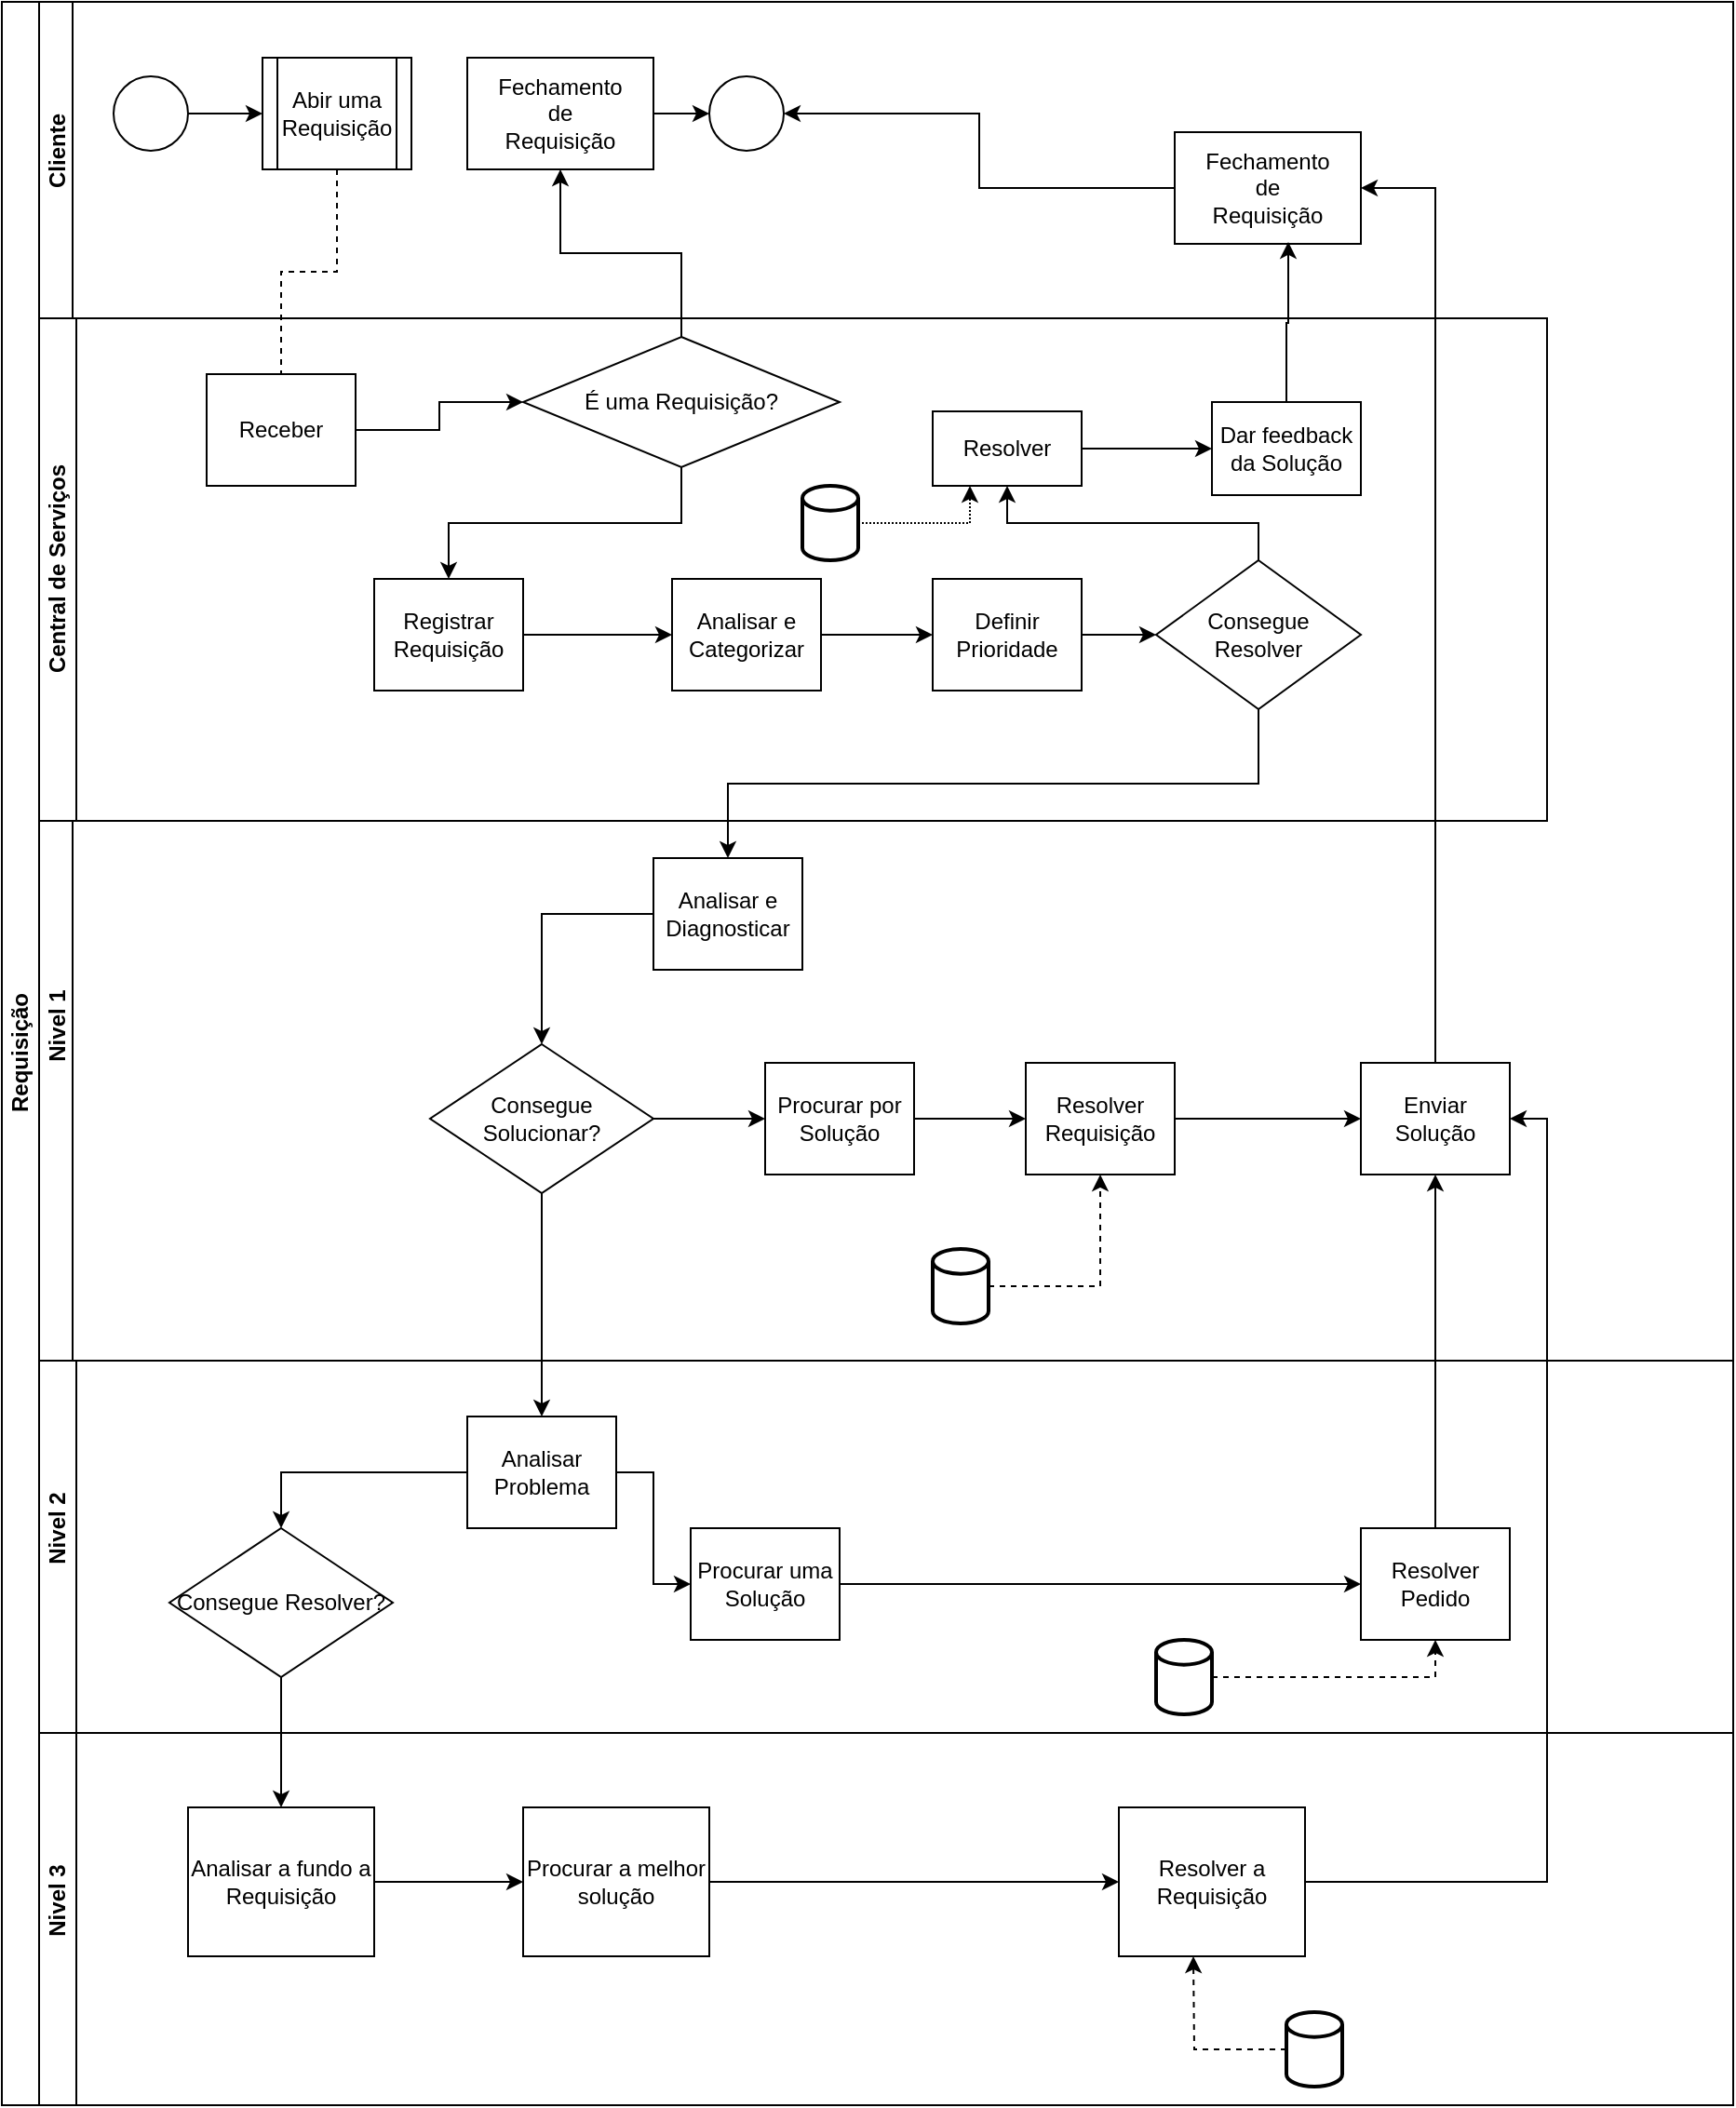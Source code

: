 <mxfile version="13.10.1" type="device" pages="3"><diagram id="prtHgNgQTEPvFCAcTncT" name="Requisição"><mxGraphModel dx="1038" dy="580" grid="1" gridSize="10" guides="1" tooltips="1" connect="1" arrows="1" fold="1" page="1" pageScale="1" pageWidth="4681" pageHeight="3300" math="0" shadow="0"><root><mxCell id="0"/><mxCell id="1" parent="0"/><mxCell id="mVtAFffwlYROZT2U1pvx-1" value="&lt;div&gt;Requisição&lt;/div&gt;" style="swimlane;html=1;childLayout=stackLayout;resizeParent=1;resizeParentMax=0;horizontal=0;startSize=20;horizontalStack=0;" vertex="1" parent="1"><mxGeometry x="190" y="120" width="930" height="1130" as="geometry"/></mxCell><mxCell id="mVtAFffwlYROZT2U1pvx-2" value="Nivel 1" style="swimlane;html=1;startSize=18;horizontal=0;fontFamily=Helvetica;" vertex="1" parent="mVtAFffwlYROZT2U1pvx-1"><mxGeometry x="20" width="910" height="730" as="geometry"/></mxCell><mxCell id="mVtAFffwlYROZT2U1pvx-3" value="" style="edgeStyle=orthogonalEdgeStyle;rounded=0;orthogonalLoop=1;jettySize=auto;html=1;" edge="1" parent="mVtAFffwlYROZT2U1pvx-2" source="mVtAFffwlYROZT2U1pvx-4" target="mVtAFffwlYROZT2U1pvx-5"><mxGeometry relative="1" as="geometry"/></mxCell><mxCell id="mVtAFffwlYROZT2U1pvx-4" value="" style="ellipse;whiteSpace=wrap;html=1;" vertex="1" parent="mVtAFffwlYROZT2U1pvx-2"><mxGeometry x="40" y="40" width="40" height="40" as="geometry"/></mxCell><mxCell id="mVtAFffwlYROZT2U1pvx-5" value="Abir uma &lt;br&gt;Requisição" style="shape=process;rounded=0;whiteSpace=wrap;html=1;fontFamily=Helvetica;fontSize=12;fontColor=#000000;align=center;" vertex="1" parent="mVtAFffwlYROZT2U1pvx-2"><mxGeometry x="120" y="30" width="80" height="60" as="geometry"/></mxCell><mxCell id="mVtAFffwlYROZT2U1pvx-6" value="" style="edgeStyle=orthogonalEdgeStyle;rounded=0;orthogonalLoop=1;jettySize=auto;html=1;endArrow=classic;endFill=1;" edge="1" parent="mVtAFffwlYROZT2U1pvx-2" source="mVtAFffwlYROZT2U1pvx-7" target="mVtAFffwlYROZT2U1pvx-8"><mxGeometry relative="1" as="geometry"/></mxCell><mxCell id="mVtAFffwlYROZT2U1pvx-7" value="Fechamento&lt;br&gt;de &lt;br&gt;&lt;div&gt;Requisição&lt;br&gt;&lt;/div&gt;" style="rounded=0;whiteSpace=wrap;html=1;fontFamily=Helvetica;fontSize=12;fontColor=#000000;align=center;" vertex="1" parent="mVtAFffwlYROZT2U1pvx-2"><mxGeometry x="230" y="30" width="100" height="60" as="geometry"/></mxCell><mxCell id="mVtAFffwlYROZT2U1pvx-8" value="" style="ellipse;whiteSpace=wrap;html=1;" vertex="1" parent="mVtAFffwlYROZT2U1pvx-2"><mxGeometry x="360" y="40" width="40" height="40" as="geometry"/></mxCell><mxCell id="mVtAFffwlYROZT2U1pvx-9" value="Central de Serviços" style="swimlane;html=1;startSize=20;horizontal=0;" vertex="1" parent="mVtAFffwlYROZT2U1pvx-2"><mxGeometry y="170" width="810" height="270" as="geometry"/></mxCell><mxCell id="mVtAFffwlYROZT2U1pvx-10" value="" style="edgeStyle=orthogonalEdgeStyle;rounded=0;orthogonalLoop=1;jettySize=auto;html=1;endArrow=classic;endFill=1;" edge="1" parent="mVtAFffwlYROZT2U1pvx-9" source="mVtAFffwlYROZT2U1pvx-11" target="mVtAFffwlYROZT2U1pvx-13"><mxGeometry relative="1" as="geometry"/></mxCell><mxCell id="mVtAFffwlYROZT2U1pvx-11" value="Receber" style="rounded=0;whiteSpace=wrap;html=1;fontFamily=Helvetica;fontSize=12;fontColor=#000000;align=center;" vertex="1" parent="mVtAFffwlYROZT2U1pvx-9"><mxGeometry x="90" y="30" width="80" height="60" as="geometry"/></mxCell><mxCell id="mVtAFffwlYROZT2U1pvx-12" style="edgeStyle=orthogonalEdgeStyle;rounded=0;orthogonalLoop=1;jettySize=auto;html=1;entryX=0.5;entryY=0;entryDx=0;entryDy=0;fontFamily=Helvetica;" edge="1" parent="mVtAFffwlYROZT2U1pvx-9" source="mVtAFffwlYROZT2U1pvx-13" target="mVtAFffwlYROZT2U1pvx-15"><mxGeometry relative="1" as="geometry"/></mxCell><mxCell id="mVtAFffwlYROZT2U1pvx-13" value="É uma Requisição?" style="rhombus;whiteSpace=wrap;html=1;fontFamily=Helvetica;fontSize=12;fontColor=#000000;align=center;" vertex="1" parent="mVtAFffwlYROZT2U1pvx-9"><mxGeometry x="260" y="10" width="170" height="70" as="geometry"/></mxCell><mxCell id="mVtAFffwlYROZT2U1pvx-14" style="edgeStyle=orthogonalEdgeStyle;rounded=0;orthogonalLoop=1;jettySize=auto;html=1;exitX=1;exitY=0.5;exitDx=0;exitDy=0;entryX=0;entryY=0.5;entryDx=0;entryDy=0;fontFamily=Helvetica;" edge="1" parent="mVtAFffwlYROZT2U1pvx-9" source="mVtAFffwlYROZT2U1pvx-15" target="mVtAFffwlYROZT2U1pvx-17"><mxGeometry relative="1" as="geometry"/></mxCell><mxCell id="mVtAFffwlYROZT2U1pvx-15" value="Registrar &lt;br&gt;Requisição" style="rounded=0;whiteSpace=wrap;html=1;fontFamily=Helvetica;fontSize=12;fontColor=#000000;align=center;" vertex="1" parent="mVtAFffwlYROZT2U1pvx-9"><mxGeometry x="180" y="140" width="80" height="60" as="geometry"/></mxCell><mxCell id="mVtAFffwlYROZT2U1pvx-16" style="edgeStyle=orthogonalEdgeStyle;rounded=0;orthogonalLoop=1;jettySize=auto;html=1;exitX=1;exitY=0.5;exitDx=0;exitDy=0;entryX=0;entryY=0.5;entryDx=0;entryDy=0;fontFamily=Helvetica;" edge="1" parent="mVtAFffwlYROZT2U1pvx-9" source="mVtAFffwlYROZT2U1pvx-17" target="mVtAFffwlYROZT2U1pvx-19"><mxGeometry relative="1" as="geometry"/></mxCell><mxCell id="mVtAFffwlYROZT2U1pvx-17" value="Analisar e&lt;br&gt;Categorizar" style="rounded=0;whiteSpace=wrap;html=1;fontFamily=Helvetica;fontSize=12;fontColor=#000000;align=center;" vertex="1" parent="mVtAFffwlYROZT2U1pvx-9"><mxGeometry x="340" y="140" width="80" height="60" as="geometry"/></mxCell><mxCell id="mVtAFffwlYROZT2U1pvx-18" style="edgeStyle=orthogonalEdgeStyle;rounded=0;orthogonalLoop=1;jettySize=auto;html=1;exitX=1;exitY=0.5;exitDx=0;exitDy=0;entryX=0;entryY=0.5;entryDx=0;entryDy=0;fontFamily=Helvetica;" edge="1" parent="mVtAFffwlYROZT2U1pvx-9" source="mVtAFffwlYROZT2U1pvx-19" target="mVtAFffwlYROZT2U1pvx-21"><mxGeometry relative="1" as="geometry"/></mxCell><mxCell id="mVtAFffwlYROZT2U1pvx-19" value="Definir Prioridade" style="rounded=0;whiteSpace=wrap;html=1;fontFamily=Helvetica;fontSize=12;fontColor=#000000;align=center;" vertex="1" parent="mVtAFffwlYROZT2U1pvx-9"><mxGeometry x="480" y="140" width="80" height="60" as="geometry"/></mxCell><mxCell id="mVtAFffwlYROZT2U1pvx-20" style="edgeStyle=orthogonalEdgeStyle;rounded=0;orthogonalLoop=1;jettySize=auto;html=1;exitX=0.5;exitY=0;exitDx=0;exitDy=0;entryX=0.5;entryY=1;entryDx=0;entryDy=0;fontFamily=Helvetica;" edge="1" parent="mVtAFffwlYROZT2U1pvx-9" source="mVtAFffwlYROZT2U1pvx-21" target="mVtAFffwlYROZT2U1pvx-23"><mxGeometry relative="1" as="geometry"/></mxCell><mxCell id="mVtAFffwlYROZT2U1pvx-21" value="Consegue&lt;br&gt;&lt;div&gt;Resolver&lt;/div&gt;" style="rhombus;whiteSpace=wrap;html=1;fontFamily=Helvetica;" vertex="1" parent="mVtAFffwlYROZT2U1pvx-9"><mxGeometry x="600" y="130" width="110" height="80" as="geometry"/></mxCell><mxCell id="mVtAFffwlYROZT2U1pvx-22" style="edgeStyle=orthogonalEdgeStyle;rounded=0;orthogonalLoop=1;jettySize=auto;html=1;exitX=1;exitY=0.5;exitDx=0;exitDy=0;entryX=0;entryY=0.5;entryDx=0;entryDy=0;fontFamily=Helvetica;" edge="1" parent="mVtAFffwlYROZT2U1pvx-9" source="mVtAFffwlYROZT2U1pvx-23" target="mVtAFffwlYROZT2U1pvx-24"><mxGeometry relative="1" as="geometry"/></mxCell><mxCell id="mVtAFffwlYROZT2U1pvx-23" value="&lt;div&gt;Resolver&lt;/div&gt;" style="rounded=0;whiteSpace=wrap;html=1;fontFamily=Helvetica;fontSize=12;fontColor=#000000;align=center;" vertex="1" parent="mVtAFffwlYROZT2U1pvx-9"><mxGeometry x="480" y="50" width="80" height="40" as="geometry"/></mxCell><mxCell id="mVtAFffwlYROZT2U1pvx-24" value="Dar feedback da Solução" style="rounded=0;whiteSpace=wrap;html=1;fontFamily=Helvetica;fontSize=12;fontColor=#000000;align=center;" vertex="1" parent="mVtAFffwlYROZT2U1pvx-9"><mxGeometry x="630" y="45" width="80" height="50" as="geometry"/></mxCell><mxCell id="mVtAFffwlYROZT2U1pvx-25" style="edgeStyle=orthogonalEdgeStyle;rounded=0;orthogonalLoop=1;jettySize=auto;html=1;entryX=0.25;entryY=1;entryDx=0;entryDy=0;fontFamily=Helvetica;dashed=1;dashPattern=1 1;" edge="1" parent="mVtAFffwlYROZT2U1pvx-9" source="mVtAFffwlYROZT2U1pvx-26" target="mVtAFffwlYROZT2U1pvx-23"><mxGeometry relative="1" as="geometry"/></mxCell><mxCell id="mVtAFffwlYROZT2U1pvx-26" value="" style="strokeWidth=2;html=1;shape=mxgraph.flowchart.database;whiteSpace=wrap;fontFamily=Helvetica;" vertex="1" parent="mVtAFffwlYROZT2U1pvx-9"><mxGeometry x="410" y="90" width="30" height="40" as="geometry"/></mxCell><mxCell id="mVtAFffwlYROZT2U1pvx-27" value="" style="edgeStyle=orthogonalEdgeStyle;rounded=0;orthogonalLoop=1;jettySize=auto;html=1;dashed=1;endArrow=none;endFill=0;" edge="1" parent="mVtAFffwlYROZT2U1pvx-2" source="mVtAFffwlYROZT2U1pvx-5" target="mVtAFffwlYROZT2U1pvx-11"><mxGeometry relative="1" as="geometry"/></mxCell><mxCell id="mVtAFffwlYROZT2U1pvx-28" style="edgeStyle=orthogonalEdgeStyle;rounded=0;orthogonalLoop=1;jettySize=auto;html=1;endArrow=classic;endFill=1;" edge="1" parent="mVtAFffwlYROZT2U1pvx-2" source="mVtAFffwlYROZT2U1pvx-13" target="mVtAFffwlYROZT2U1pvx-7"><mxGeometry relative="1" as="geometry"/></mxCell><mxCell id="mVtAFffwlYROZT2U1pvx-29" value="Cliente" style="text;html=1;strokeColor=none;fillColor=none;align=center;verticalAlign=middle;whiteSpace=wrap;rounded=0;fontFamily=Helvetica;rotation=-90;fontStyle=1" vertex="1" parent="mVtAFffwlYROZT2U1pvx-2"><mxGeometry x="-10" y="70" width="40" height="20" as="geometry"/></mxCell><mxCell id="mVtAFffwlYROZT2U1pvx-30" style="edgeStyle=orthogonalEdgeStyle;rounded=0;orthogonalLoop=1;jettySize=auto;html=1;exitX=0;exitY=0.5;exitDx=0;exitDy=0;entryX=1;entryY=0.5;entryDx=0;entryDy=0;fontFamily=Helvetica;" edge="1" parent="mVtAFffwlYROZT2U1pvx-2" source="mVtAFffwlYROZT2U1pvx-31" target="mVtAFffwlYROZT2U1pvx-8"><mxGeometry relative="1" as="geometry"/></mxCell><mxCell id="mVtAFffwlYROZT2U1pvx-31" value="Fechamento&lt;br&gt;de &lt;br&gt;&lt;div&gt;Requisição&lt;br&gt;&lt;/div&gt;" style="rounded=0;whiteSpace=wrap;html=1;fontFamily=Helvetica;fontSize=12;fontColor=#000000;align=center;" vertex="1" parent="mVtAFffwlYROZT2U1pvx-2"><mxGeometry x="610" y="70" width="100" height="60" as="geometry"/></mxCell><mxCell id="mVtAFffwlYROZT2U1pvx-32" value="&lt;div&gt;&lt;b&gt;Nivel 1&lt;br&gt;&lt;/b&gt;&lt;/div&gt;" style="text;html=1;strokeColor=none;fillColor=none;align=center;verticalAlign=middle;whiteSpace=wrap;rounded=0;fontFamily=Helvetica;rotation=-90;" vertex="1" parent="mVtAFffwlYROZT2U1pvx-2"><mxGeometry x="-25" y="540" width="70" height="20" as="geometry"/></mxCell><mxCell id="mVtAFffwlYROZT2U1pvx-33" style="edgeStyle=orthogonalEdgeStyle;rounded=0;orthogonalLoop=1;jettySize=auto;html=1;exitX=0;exitY=0.5;exitDx=0;exitDy=0;entryX=0.5;entryY=0;entryDx=0;entryDy=0;fontFamily=Helvetica;" edge="1" parent="mVtAFffwlYROZT2U1pvx-2" source="mVtAFffwlYROZT2U1pvx-34" target="mVtAFffwlYROZT2U1pvx-37"><mxGeometry relative="1" as="geometry"><mxPoint x="310" y="500" as="targetPoint"/></mxGeometry></mxCell><mxCell id="mVtAFffwlYROZT2U1pvx-34" value="Analisar e Diagnosticar" style="rounded=0;whiteSpace=wrap;html=1;fontFamily=Helvetica;fontSize=12;fontColor=#000000;align=center;" vertex="1" parent="mVtAFffwlYROZT2U1pvx-2"><mxGeometry x="330" y="460" width="80" height="60" as="geometry"/></mxCell><mxCell id="mVtAFffwlYROZT2U1pvx-35" style="edgeStyle=orthogonalEdgeStyle;rounded=0;orthogonalLoop=1;jettySize=auto;html=1;exitX=0.5;exitY=1;exitDx=0;exitDy=0;entryX=0.5;entryY=0;entryDx=0;entryDy=0;fontFamily=Helvetica;" edge="1" parent="mVtAFffwlYROZT2U1pvx-2" source="mVtAFffwlYROZT2U1pvx-21" target="mVtAFffwlYROZT2U1pvx-34"><mxGeometry relative="1" as="geometry"/></mxCell><mxCell id="mVtAFffwlYROZT2U1pvx-36" style="edgeStyle=orthogonalEdgeStyle;rounded=0;orthogonalLoop=1;jettySize=auto;html=1;exitX=1;exitY=0.5;exitDx=0;exitDy=0;entryX=0;entryY=0.5;entryDx=0;entryDy=0;fontFamily=Helvetica;" edge="1" parent="mVtAFffwlYROZT2U1pvx-2" source="mVtAFffwlYROZT2U1pvx-37" target="mVtAFffwlYROZT2U1pvx-39"><mxGeometry relative="1" as="geometry"/></mxCell><mxCell id="mVtAFffwlYROZT2U1pvx-37" value="Consegue Solucionar?" style="rhombus;whiteSpace=wrap;html=1;fontFamily=Helvetica;" vertex="1" parent="mVtAFffwlYROZT2U1pvx-2"><mxGeometry x="210" y="560" width="120" height="80" as="geometry"/></mxCell><mxCell id="mVtAFffwlYROZT2U1pvx-38" style="edgeStyle=orthogonalEdgeStyle;rounded=0;orthogonalLoop=1;jettySize=auto;html=1;entryX=0;entryY=0.5;entryDx=0;entryDy=0;fontFamily=Helvetica;" edge="1" parent="mVtAFffwlYROZT2U1pvx-2" source="mVtAFffwlYROZT2U1pvx-39" target="mVtAFffwlYROZT2U1pvx-42"><mxGeometry relative="1" as="geometry"/></mxCell><mxCell id="mVtAFffwlYROZT2U1pvx-39" value="Procurar por Solução" style="rounded=0;whiteSpace=wrap;html=1;fontFamily=Helvetica;fontSize=12;fontColor=#000000;align=center;" vertex="1" parent="mVtAFffwlYROZT2U1pvx-2"><mxGeometry x="390" y="570" width="80" height="60" as="geometry"/></mxCell><mxCell id="mVtAFffwlYROZT2U1pvx-40" style="edgeStyle=orthogonalEdgeStyle;rounded=0;orthogonalLoop=1;jettySize=auto;html=1;entryX=0.61;entryY=0.983;entryDx=0;entryDy=0;entryPerimeter=0;fontFamily=Helvetica;" edge="1" parent="mVtAFffwlYROZT2U1pvx-2" source="mVtAFffwlYROZT2U1pvx-24" target="mVtAFffwlYROZT2U1pvx-31"><mxGeometry relative="1" as="geometry"/></mxCell><mxCell id="mVtAFffwlYROZT2U1pvx-41" style="edgeStyle=orthogonalEdgeStyle;rounded=0;orthogonalLoop=1;jettySize=auto;html=1;entryX=0;entryY=0.5;entryDx=0;entryDy=0;fontFamily=Helvetica;" edge="1" parent="mVtAFffwlYROZT2U1pvx-2" source="mVtAFffwlYROZT2U1pvx-42" target="mVtAFffwlYROZT2U1pvx-44"><mxGeometry relative="1" as="geometry"/></mxCell><mxCell id="mVtAFffwlYROZT2U1pvx-42" value="Resolver Requisição" style="rounded=0;whiteSpace=wrap;html=1;fontFamily=Helvetica;fontSize=12;fontColor=#000000;align=center;" vertex="1" parent="mVtAFffwlYROZT2U1pvx-2"><mxGeometry x="530" y="570" width="80" height="60" as="geometry"/></mxCell><mxCell id="mVtAFffwlYROZT2U1pvx-43" style="edgeStyle=orthogonalEdgeStyle;rounded=0;orthogonalLoop=1;jettySize=auto;html=1;entryX=1;entryY=0.5;entryDx=0;entryDy=0;fontFamily=Helvetica;" edge="1" parent="mVtAFffwlYROZT2U1pvx-2" source="mVtAFffwlYROZT2U1pvx-44" target="mVtAFffwlYROZT2U1pvx-31"><mxGeometry relative="1" as="geometry"/></mxCell><mxCell id="mVtAFffwlYROZT2U1pvx-44" value="Enviar Solução" style="rounded=0;whiteSpace=wrap;html=1;fontFamily=Helvetica;fontSize=12;fontColor=#000000;align=center;" vertex="1" parent="mVtAFffwlYROZT2U1pvx-2"><mxGeometry x="710" y="570" width="80" height="60" as="geometry"/></mxCell><mxCell id="mVtAFffwlYROZT2U1pvx-45" style="edgeStyle=orthogonalEdgeStyle;rounded=0;orthogonalLoop=1;jettySize=auto;html=1;fontFamily=Helvetica;dashed=1;" edge="1" parent="mVtAFffwlYROZT2U1pvx-2" source="mVtAFffwlYROZT2U1pvx-46" target="mVtAFffwlYROZT2U1pvx-42"><mxGeometry relative="1" as="geometry"/></mxCell><mxCell id="mVtAFffwlYROZT2U1pvx-46" value="" style="strokeWidth=2;html=1;shape=mxgraph.flowchart.database;whiteSpace=wrap;fontFamily=Helvetica;" vertex="1" parent="mVtAFffwlYROZT2U1pvx-2"><mxGeometry x="480" y="670" width="30" height="40" as="geometry"/></mxCell><mxCell id="mVtAFffwlYROZT2U1pvx-47" style="edgeStyle=orthogonalEdgeStyle;rounded=0;orthogonalLoop=1;jettySize=auto;html=1;entryX=0.5;entryY=0;entryDx=0;entryDy=0;" edge="1" parent="mVtAFffwlYROZT2U1pvx-1" source="mVtAFffwlYROZT2U1pvx-37" target="mVtAFffwlYROZT2U1pvx-54"><mxGeometry relative="1" as="geometry"/></mxCell><mxCell id="mVtAFffwlYROZT2U1pvx-48" style="edgeStyle=orthogonalEdgeStyle;rounded=0;orthogonalLoop=1;jettySize=auto;html=1;entryX=0.5;entryY=1;entryDx=0;entryDy=0;" edge="1" parent="mVtAFffwlYROZT2U1pvx-1" source="mVtAFffwlYROZT2U1pvx-59" target="mVtAFffwlYROZT2U1pvx-44"><mxGeometry relative="1" as="geometry"/></mxCell><mxCell id="mVtAFffwlYROZT2U1pvx-49" style="edgeStyle=orthogonalEdgeStyle;rounded=0;orthogonalLoop=1;jettySize=auto;html=1;entryX=1;entryY=0.5;entryDx=0;entryDy=0;" edge="1" parent="mVtAFffwlYROZT2U1pvx-1" source="mVtAFffwlYROZT2U1pvx-65" target="mVtAFffwlYROZT2U1pvx-44"><mxGeometry relative="1" as="geometry"/></mxCell><mxCell id="mVtAFffwlYROZT2U1pvx-50" value="" style="swimlane;html=1;startSize=20;horizontal=0;" vertex="1" parent="mVtAFffwlYROZT2U1pvx-1"><mxGeometry x="20" y="730" width="910" height="400" as="geometry"/></mxCell><mxCell id="mVtAFffwlYROZT2U1pvx-51" value="&lt;div&gt;&lt;b&gt;Nivel 2&lt;br&gt;&lt;/b&gt;&lt;/div&gt;" style="text;html=1;strokeColor=none;fillColor=none;align=center;verticalAlign=middle;whiteSpace=wrap;rounded=0;fontFamily=Helvetica;rotation=-90;" vertex="1" parent="mVtAFffwlYROZT2U1pvx-50"><mxGeometry x="-25" y="80" width="70" height="20" as="geometry"/></mxCell><mxCell id="mVtAFffwlYROZT2U1pvx-52" style="edgeStyle=orthogonalEdgeStyle;rounded=0;orthogonalLoop=1;jettySize=auto;html=1;entryX=0.5;entryY=0;entryDx=0;entryDy=0;" edge="1" parent="mVtAFffwlYROZT2U1pvx-50" source="mVtAFffwlYROZT2U1pvx-54" target="mVtAFffwlYROZT2U1pvx-56"><mxGeometry relative="1" as="geometry"/></mxCell><mxCell id="mVtAFffwlYROZT2U1pvx-53" style="edgeStyle=orthogonalEdgeStyle;rounded=0;orthogonalLoop=1;jettySize=auto;html=1;" edge="1" parent="mVtAFffwlYROZT2U1pvx-50" source="mVtAFffwlYROZT2U1pvx-54" target="mVtAFffwlYROZT2U1pvx-58"><mxGeometry relative="1" as="geometry"/></mxCell><mxCell id="mVtAFffwlYROZT2U1pvx-54" value="&lt;div&gt;Analisar Problema&lt;/div&gt;" style="rounded=0;whiteSpace=wrap;html=1;fontFamily=Helvetica;fontSize=12;fontColor=#000000;align=center;" vertex="1" parent="mVtAFffwlYROZT2U1pvx-50"><mxGeometry x="230" y="30" width="80" height="60" as="geometry"/></mxCell><mxCell id="mVtAFffwlYROZT2U1pvx-55" style="edgeStyle=orthogonalEdgeStyle;rounded=0;orthogonalLoop=1;jettySize=auto;html=1;entryX=0.5;entryY=0;entryDx=0;entryDy=0;" edge="1" parent="mVtAFffwlYROZT2U1pvx-50" source="mVtAFffwlYROZT2U1pvx-56" target="mVtAFffwlYROZT2U1pvx-63"><mxGeometry relative="1" as="geometry"/></mxCell><mxCell id="mVtAFffwlYROZT2U1pvx-56" value="Consegue Resolver?" style="rhombus;whiteSpace=wrap;html=1;fontFamily=Helvetica;" vertex="1" parent="mVtAFffwlYROZT2U1pvx-50"><mxGeometry x="70" y="90" width="120" height="80" as="geometry"/></mxCell><mxCell id="mVtAFffwlYROZT2U1pvx-57" style="edgeStyle=orthogonalEdgeStyle;rounded=0;orthogonalLoop=1;jettySize=auto;html=1;entryX=0;entryY=0.5;entryDx=0;entryDy=0;" edge="1" parent="mVtAFffwlYROZT2U1pvx-50" source="mVtAFffwlYROZT2U1pvx-58" target="mVtAFffwlYROZT2U1pvx-59"><mxGeometry relative="1" as="geometry"/></mxCell><mxCell id="mVtAFffwlYROZT2U1pvx-58" value="Procurar uma Solução" style="rounded=0;whiteSpace=wrap;html=1;fontFamily=Helvetica;fontSize=12;fontColor=#000000;align=center;" vertex="1" parent="mVtAFffwlYROZT2U1pvx-50"><mxGeometry x="350" y="90" width="80" height="60" as="geometry"/></mxCell><mxCell id="mVtAFffwlYROZT2U1pvx-59" value="&lt;div&gt;Resolver Pedido&lt;/div&gt;" style="rounded=0;whiteSpace=wrap;html=1;fontFamily=Helvetica;fontSize=12;fontColor=#000000;align=center;" vertex="1" parent="mVtAFffwlYROZT2U1pvx-50"><mxGeometry x="710" y="90" width="80" height="60" as="geometry"/></mxCell><mxCell id="mVtAFffwlYROZT2U1pvx-60" style="edgeStyle=orthogonalEdgeStyle;rounded=0;orthogonalLoop=1;jettySize=auto;html=1;entryX=0.5;entryY=1;entryDx=0;entryDy=0;dashed=1;" edge="1" parent="mVtAFffwlYROZT2U1pvx-50" source="mVtAFffwlYROZT2U1pvx-61" target="mVtAFffwlYROZT2U1pvx-59"><mxGeometry relative="1" as="geometry"/></mxCell><mxCell id="mVtAFffwlYROZT2U1pvx-61" value="" style="strokeWidth=2;html=1;shape=mxgraph.flowchart.database;whiteSpace=wrap;fontFamily=Helvetica;" vertex="1" parent="mVtAFffwlYROZT2U1pvx-50"><mxGeometry x="600" y="150" width="30" height="40" as="geometry"/></mxCell><mxCell id="mVtAFffwlYROZT2U1pvx-62" style="edgeStyle=orthogonalEdgeStyle;rounded=0;orthogonalLoop=1;jettySize=auto;html=1;entryX=0;entryY=0.5;entryDx=0;entryDy=0;" edge="1" parent="mVtAFffwlYROZT2U1pvx-50" source="mVtAFffwlYROZT2U1pvx-63" target="mVtAFffwlYROZT2U1pvx-64"><mxGeometry relative="1" as="geometry"/></mxCell><mxCell id="mVtAFffwlYROZT2U1pvx-63" value="Analisar a fundo a Requisição" style="rounded=0;whiteSpace=wrap;html=1;fontFamily=Helvetica;fontSize=12;fontColor=#000000;align=center;" vertex="1" parent="mVtAFffwlYROZT2U1pvx-50"><mxGeometry x="80" y="240" width="100" height="80" as="geometry"/></mxCell><mxCell id="mVtAFffwlYROZT2U1pvx-64" value="&lt;div&gt;Procurar a melhor solução&lt;/div&gt;" style="rounded=0;whiteSpace=wrap;html=1;fontFamily=Helvetica;fontSize=12;fontColor=#000000;align=center;" vertex="1" parent="mVtAFffwlYROZT2U1pvx-50"><mxGeometry x="260" y="240" width="100" height="80" as="geometry"/></mxCell><mxCell id="mVtAFffwlYROZT2U1pvx-65" value="Resolver a Requisição" style="rounded=0;whiteSpace=wrap;html=1;fontFamily=Helvetica;fontSize=12;fontColor=#000000;align=center;" vertex="1" parent="mVtAFffwlYROZT2U1pvx-50"><mxGeometry x="580" y="240" width="100" height="80" as="geometry"/></mxCell><mxCell id="mVtAFffwlYROZT2U1pvx-66" value="" style="strokeWidth=2;html=1;shape=mxgraph.flowchart.database;whiteSpace=wrap;fontFamily=Helvetica;" vertex="1" parent="mVtAFffwlYROZT2U1pvx-50"><mxGeometry x="670" y="350" width="30" height="40" as="geometry"/></mxCell><mxCell id="mVtAFffwlYROZT2U1pvx-67" value="" style="swimlane;html=1;startSize=20;horizontal=0;" vertex="1" parent="1"><mxGeometry x="210" y="1050" width="910" height="200" as="geometry"/></mxCell><mxCell id="mVtAFffwlYROZT2U1pvx-68" value="&lt;div&gt;&lt;b&gt;Nivel 3&lt;br&gt;&lt;/b&gt;&lt;/div&gt;" style="text;html=1;strokeColor=none;fillColor=none;align=center;verticalAlign=middle;whiteSpace=wrap;rounded=0;fontFamily=Helvetica;rotation=-90;" vertex="1" parent="mVtAFffwlYROZT2U1pvx-67"><mxGeometry x="-25" y="80" width="70" height="20" as="geometry"/></mxCell><mxCell id="mVtAFffwlYROZT2U1pvx-69" style="edgeStyle=orthogonalEdgeStyle;rounded=0;orthogonalLoop=1;jettySize=auto;html=1;" edge="1" parent="1" source="mVtAFffwlYROZT2U1pvx-64"><mxGeometry relative="1" as="geometry"><mxPoint x="790" y="1130" as="targetPoint"/></mxGeometry></mxCell><mxCell id="mVtAFffwlYROZT2U1pvx-70" style="edgeStyle=orthogonalEdgeStyle;rounded=0;orthogonalLoop=1;jettySize=auto;html=1;dashed=1;" edge="1" parent="1" source="mVtAFffwlYROZT2U1pvx-66"><mxGeometry relative="1" as="geometry"><mxPoint x="830" y="1170" as="targetPoint"/></mxGeometry></mxCell></root></mxGraphModel></diagram><diagram id="5IODfTL8pHhdznhnHyUq" name="Incidente"><mxGraphModel dx="1038" dy="580" grid="1" gridSize="10" guides="1" tooltips="1" connect="1" arrows="1" fold="1" page="1" pageScale="1" pageWidth="4681" pageHeight="3300" math="0" shadow="0"><root><mxCell id="cs6w9pIz1FW2L4sNndtw-0"/><mxCell id="cs6w9pIz1FW2L4sNndtw-1" parent="cs6w9pIz1FW2L4sNndtw-0"/><mxCell id="N2VQdIzqmEKU3AZX6Dt5-0" value="&lt;div&gt;Requisição&lt;/div&gt;" style="swimlane;html=1;childLayout=stackLayout;resizeParent=1;resizeParentMax=0;horizontal=0;startSize=20;horizontalStack=0;" parent="cs6w9pIz1FW2L4sNndtw-1" vertex="1"><mxGeometry x="190" y="120" width="1000" height="1190" as="geometry"/></mxCell><mxCell id="N2VQdIzqmEKU3AZX6Dt5-1" value="Nivel 1" style="swimlane;html=1;startSize=20;horizontal=0;fontFamily=Helvetica;" parent="N2VQdIzqmEKU3AZX6Dt5-0" vertex="1"><mxGeometry x="20" width="980" height="730" as="geometry"/></mxCell><mxCell id="N2VQdIzqmEKU3AZX6Dt5-2" value="" style="edgeStyle=orthogonalEdgeStyle;rounded=0;orthogonalLoop=1;jettySize=auto;html=1;" parent="N2VQdIzqmEKU3AZX6Dt5-1" source="N2VQdIzqmEKU3AZX6Dt5-3" target="N2VQdIzqmEKU3AZX6Dt5-4" edge="1"><mxGeometry relative="1" as="geometry"/></mxCell><mxCell id="N2VQdIzqmEKU3AZX6Dt5-3" value="" style="ellipse;whiteSpace=wrap;html=1;" parent="N2VQdIzqmEKU3AZX6Dt5-1" vertex="1"><mxGeometry x="40" y="40" width="40" height="40" as="geometry"/></mxCell><mxCell id="N2VQdIzqmEKU3AZX6Dt5-4" value="Abrir Incidente" style="rounded=0;whiteSpace=wrap;html=1;fontFamily=Helvetica;fontSize=12;fontColor=#000000;align=center;" parent="N2VQdIzqmEKU3AZX6Dt5-1" vertex="1"><mxGeometry x="120" y="30" width="80" height="60" as="geometry"/></mxCell><mxCell id="N2VQdIzqmEKU3AZX6Dt5-5" value="" style="edgeStyle=orthogonalEdgeStyle;rounded=0;orthogonalLoop=1;jettySize=auto;html=1;endArrow=classic;endFill=1;" parent="N2VQdIzqmEKU3AZX6Dt5-1" source="N2VQdIzqmEKU3AZX6Dt5-6" target="N2VQdIzqmEKU3AZX6Dt5-7" edge="1"><mxGeometry relative="1" as="geometry"/></mxCell><mxCell id="N2VQdIzqmEKU3AZX6Dt5-6" value="Fechamento&lt;br&gt;de &lt;br&gt;&lt;div&gt;Incidente&lt;/div&gt;" style="rounded=0;whiteSpace=wrap;html=1;fontFamily=Helvetica;fontSize=12;fontColor=#000000;align=center;" parent="N2VQdIzqmEKU3AZX6Dt5-1" vertex="1"><mxGeometry x="255" y="60" width="100" height="60" as="geometry"/></mxCell><mxCell id="N2VQdIzqmEKU3AZX6Dt5-7" value="" style="ellipse;whiteSpace=wrap;html=1;" parent="N2VQdIzqmEKU3AZX6Dt5-1" vertex="1"><mxGeometry x="460" y="20" width="40" height="40" as="geometry"/></mxCell><mxCell id="N2VQdIzqmEKU3AZX6Dt5-8" value="Central de Serviços" style="swimlane;html=1;startSize=20;horizontal=0;" parent="N2VQdIzqmEKU3AZX6Dt5-1" vertex="1"><mxGeometry y="170" width="980" height="270" as="geometry"/></mxCell><mxCell id="N2VQdIzqmEKU3AZX6Dt5-9" value="" style="edgeStyle=orthogonalEdgeStyle;rounded=0;orthogonalLoop=1;jettySize=auto;html=1;endArrow=classic;endFill=1;" parent="N2VQdIzqmEKU3AZX6Dt5-8" source="N2VQdIzqmEKU3AZX6Dt5-10" target="N2VQdIzqmEKU3AZX6Dt5-12" edge="1"><mxGeometry relative="1" as="geometry"/></mxCell><mxCell id="N2VQdIzqmEKU3AZX6Dt5-10" value="Receber" style="rounded=0;whiteSpace=wrap;html=1;fontFamily=Helvetica;fontSize=12;fontColor=#000000;align=center;" parent="N2VQdIzqmEKU3AZX6Dt5-8" vertex="1"><mxGeometry x="90" y="30" width="80" height="60" as="geometry"/></mxCell><mxCell id="N2VQdIzqmEKU3AZX6Dt5-11" style="edgeStyle=orthogonalEdgeStyle;rounded=0;orthogonalLoop=1;jettySize=auto;html=1;entryX=0.5;entryY=0;entryDx=0;entryDy=0;fontFamily=Helvetica;" parent="N2VQdIzqmEKU3AZX6Dt5-8" source="N2VQdIzqmEKU3AZX6Dt5-12" target="N2VQdIzqmEKU3AZX6Dt5-14" edge="1"><mxGeometry relative="1" as="geometry"/></mxCell><mxCell id="N2VQdIzqmEKU3AZX6Dt5-12" value="&lt;div&gt;É um Incidente&lt;/div&gt;?" style="rhombus;whiteSpace=wrap;html=1;fontFamily=Helvetica;fontSize=12;fontColor=#000000;align=center;" parent="N2VQdIzqmEKU3AZX6Dt5-8" vertex="1"><mxGeometry x="220" y="30" width="170" height="70" as="geometry"/></mxCell><mxCell id="N2VQdIzqmEKU3AZX6Dt5-13" style="edgeStyle=orthogonalEdgeStyle;rounded=0;orthogonalLoop=1;jettySize=auto;html=1;exitX=1;exitY=0.5;exitDx=0;exitDy=0;entryX=0;entryY=0.5;entryDx=0;entryDy=0;fontFamily=Helvetica;" parent="N2VQdIzqmEKU3AZX6Dt5-8" source="N2VQdIzqmEKU3AZX6Dt5-14" target="N2VQdIzqmEKU3AZX6Dt5-16" edge="1"><mxGeometry relative="1" as="geometry"/></mxCell><mxCell id="N2VQdIzqmEKU3AZX6Dt5-14" value="Registrar &lt;br&gt;" style="rounded=0;whiteSpace=wrap;html=1;fontFamily=Helvetica;fontSize=12;fontColor=#000000;align=center;" parent="N2VQdIzqmEKU3AZX6Dt5-8" vertex="1"><mxGeometry x="180" y="160" width="80" height="60" as="geometry"/></mxCell><mxCell id="y8iNs3XnZj57C7TFFzji-1" style="edgeStyle=orthogonalEdgeStyle;rounded=0;orthogonalLoop=1;jettySize=auto;html=1;entryX=0;entryY=0.5;entryDx=0;entryDy=0;fontFamily=Helvetica;" parent="N2VQdIzqmEKU3AZX6Dt5-8" source="N2VQdIzqmEKU3AZX6Dt5-16" target="y8iNs3XnZj57C7TFFzji-0" edge="1"><mxGeometry relative="1" as="geometry"/></mxCell><mxCell id="N2VQdIzqmEKU3AZX6Dt5-16" value="Categorizar o Incidente" style="rounded=0;whiteSpace=wrap;html=1;fontFamily=Helvetica;fontSize=12;fontColor=#000000;align=center;" parent="N2VQdIzqmEKU3AZX6Dt5-8" vertex="1"><mxGeometry x="380" y="160" width="80" height="60" as="geometry"/></mxCell><mxCell id="_SwQOWwvI1g7ogAU0w9G-3" style="edgeStyle=orthogonalEdgeStyle;rounded=0;orthogonalLoop=1;jettySize=auto;html=1;exitX=1;exitY=0.5;exitDx=0;exitDy=0;entryX=0.5;entryY=0;entryDx=0;entryDy=0;" edge="1" parent="N2VQdIzqmEKU3AZX6Dt5-8" source="y8iNs3XnZj57C7TFFzji-0" target="y8iNs3XnZj57C7TFFzji-2"><mxGeometry relative="1" as="geometry"/></mxCell><mxCell id="y8iNs3XnZj57C7TFFzji-0" value="Definir Priorização" style="rounded=0;whiteSpace=wrap;html=1;fontFamily=Helvetica;fontSize=12;fontColor=#000000;align=center;" parent="N2VQdIzqmEKU3AZX6Dt5-8" vertex="1"><mxGeometry x="520" y="70" width="80" height="60" as="geometry"/></mxCell><mxCell id="y8iNs3XnZj57C7TFFzji-5" style="edgeStyle=orthogonalEdgeStyle;rounded=0;orthogonalLoop=1;jettySize=auto;html=1;fontFamily=Helvetica;" parent="N2VQdIzqmEKU3AZX6Dt5-8" source="y8iNs3XnZj57C7TFFzji-2" target="y8iNs3XnZj57C7TFFzji-4" edge="1"><mxGeometry relative="1" as="geometry"/></mxCell><mxCell id="y8iNs3XnZj57C7TFFzji-2" value="Consegue Resolver?" style="rhombus;whiteSpace=wrap;html=1;fontFamily=Helvetica;" parent="N2VQdIzqmEKU3AZX6Dt5-8" vertex="1"><mxGeometry x="590" y="170" width="100" height="80" as="geometry"/></mxCell><mxCell id="bxey_vJxTJPNApa_PJ_p-1" style="edgeStyle=orthogonalEdgeStyle;rounded=0;orthogonalLoop=1;jettySize=auto;html=1;fontFamily=Helvetica;" parent="N2VQdIzqmEKU3AZX6Dt5-8" source="y8iNs3XnZj57C7TFFzji-4" target="bxey_vJxTJPNApa_PJ_p-0" edge="1"><mxGeometry relative="1" as="geometry"/></mxCell><mxCell id="y8iNs3XnZj57C7TFFzji-4" value="" style="strokeWidth=2;html=1;shape=mxgraph.flowchart.database;whiteSpace=wrap;fontFamily=Helvetica;" parent="N2VQdIzqmEKU3AZX6Dt5-8" vertex="1"><mxGeometry x="780" y="185" width="40" height="50" as="geometry"/></mxCell><mxCell id="bxey_vJxTJPNApa_PJ_p-0" value="&lt;div&gt;Resolver&lt;/div&gt;" style="rounded=0;whiteSpace=wrap;html=1;fontFamily=Helvetica;fontSize=12;fontColor=#000000;align=center;" parent="N2VQdIzqmEKU3AZX6Dt5-8" vertex="1"><mxGeometry x="760" y="100" width="80" height="40" as="geometry"/></mxCell><mxCell id="_SwQOWwvI1g7ogAU0w9G-1" value="Sim&amp;nbsp;" style="text;html=1;strokeColor=none;fillColor=none;align=center;verticalAlign=middle;whiteSpace=wrap;rounded=0;" vertex="1" parent="N2VQdIzqmEKU3AZX6Dt5-8"><mxGeometry x="240" y="110" width="40" height="20" as="geometry"/></mxCell><mxCell id="_SwQOWwvI1g7ogAU0w9G-4" value="Não" style="text;html=1;strokeColor=none;fillColor=none;align=center;verticalAlign=middle;whiteSpace=wrap;rounded=0;" vertex="1" parent="N2VQdIzqmEKU3AZX6Dt5-8"><mxGeometry x="520" y="190" width="40" height="20" as="geometry"/></mxCell><mxCell id="_SwQOWwvI1g7ogAU0w9G-5" value="Sim&amp;nbsp;" style="text;html=1;strokeColor=none;fillColor=none;align=center;verticalAlign=middle;whiteSpace=wrap;rounded=0;" vertex="1" parent="N2VQdIzqmEKU3AZX6Dt5-8"><mxGeometry x="710" y="190" width="40" height="20" as="geometry"/></mxCell><mxCell id="8YDFC_gKwFAmwnjqgXEU-0" value="Atualizar base de conhecimento" style="text;html=1;strokeColor=none;fillColor=none;align=center;verticalAlign=middle;whiteSpace=wrap;rounded=0;" vertex="1" parent="N2VQdIzqmEKU3AZX6Dt5-8"><mxGeometry x="690" y="240" width="100" height="20" as="geometry"/></mxCell><mxCell id="N2VQdIzqmEKU3AZX6Dt5-26" value="" style="edgeStyle=orthogonalEdgeStyle;rounded=0;orthogonalLoop=1;jettySize=auto;html=1;dashed=1;endArrow=none;endFill=0;" parent="N2VQdIzqmEKU3AZX6Dt5-1" source="N2VQdIzqmEKU3AZX6Dt5-4" target="N2VQdIzqmEKU3AZX6Dt5-10" edge="1"><mxGeometry relative="1" as="geometry"/></mxCell><mxCell id="N2VQdIzqmEKU3AZX6Dt5-27" style="edgeStyle=orthogonalEdgeStyle;rounded=0;orthogonalLoop=1;jettySize=auto;html=1;endArrow=classic;endFill=1;" parent="N2VQdIzqmEKU3AZX6Dt5-1" source="N2VQdIzqmEKU3AZX6Dt5-12" target="N2VQdIzqmEKU3AZX6Dt5-6" edge="1"><mxGeometry relative="1" as="geometry"/></mxCell><mxCell id="N2VQdIzqmEKU3AZX6Dt5-28" value="Cliente" style="text;html=1;strokeColor=none;fillColor=none;align=center;verticalAlign=middle;whiteSpace=wrap;rounded=0;fontFamily=Helvetica;rotation=-90;fontStyle=1" parent="N2VQdIzqmEKU3AZX6Dt5-1" vertex="1"><mxGeometry x="-10" y="70" width="40" height="20" as="geometry"/></mxCell><mxCell id="N2VQdIzqmEKU3AZX6Dt5-29" style="edgeStyle=orthogonalEdgeStyle;rounded=0;orthogonalLoop=1;jettySize=auto;html=1;exitX=0;exitY=0.5;exitDx=0;exitDy=0;entryX=1;entryY=0.5;entryDx=0;entryDy=0;fontFamily=Helvetica;" parent="N2VQdIzqmEKU3AZX6Dt5-1" source="N2VQdIzqmEKU3AZX6Dt5-30" target="N2VQdIzqmEKU3AZX6Dt5-7" edge="1"><mxGeometry relative="1" as="geometry"/></mxCell><mxCell id="N2VQdIzqmEKU3AZX6Dt5-30" value="Fechamento&lt;br&gt;de &lt;br&gt;&lt;div&gt;Incidente&lt;/div&gt;" style="rounded=0;whiteSpace=wrap;html=1;fontFamily=Helvetica;fontSize=12;fontColor=#000000;align=center;" parent="N2VQdIzqmEKU3AZX6Dt5-1" vertex="1"><mxGeometry x="610" y="60" width="100" height="60" as="geometry"/></mxCell><mxCell id="N2VQdIzqmEKU3AZX6Dt5-31" value="&lt;div&gt;&lt;b&gt;Nivel 1&lt;br&gt;&lt;/b&gt;&lt;/div&gt;" style="text;html=1;strokeColor=none;fillColor=none;align=center;verticalAlign=middle;whiteSpace=wrap;rounded=0;fontFamily=Helvetica;rotation=-90;" parent="N2VQdIzqmEKU3AZX6Dt5-1" vertex="1"><mxGeometry x="-25" y="540" width="70" height="20" as="geometry"/></mxCell><mxCell id="N2VQdIzqmEKU3AZX6Dt5-32" style="edgeStyle=orthogonalEdgeStyle;rounded=0;orthogonalLoop=1;jettySize=auto;html=1;exitX=0;exitY=0.5;exitDx=0;exitDy=0;entryX=0.5;entryY=0;entryDx=0;entryDy=0;fontFamily=Helvetica;" parent="N2VQdIzqmEKU3AZX6Dt5-1" source="N2VQdIzqmEKU3AZX6Dt5-33" target="N2VQdIzqmEKU3AZX6Dt5-36" edge="1"><mxGeometry relative="1" as="geometry"><mxPoint x="310" y="500" as="targetPoint"/></mxGeometry></mxCell><mxCell id="N2VQdIzqmEKU3AZX6Dt5-33" value="&lt;div&gt;Analisa Incidente&lt;/div&gt;" style="rounded=0;whiteSpace=wrap;html=1;fontFamily=Helvetica;fontSize=12;fontColor=#000000;align=center;" parent="N2VQdIzqmEKU3AZX6Dt5-1" vertex="1"><mxGeometry x="310" y="470" width="80" height="60" as="geometry"/></mxCell><mxCell id="vxMn12bxk6mP27fFY5sD-4" style="edgeStyle=orthogonalEdgeStyle;rounded=0;orthogonalLoop=1;jettySize=auto;html=1;entryX=0;entryY=0.5;entryDx=0;entryDy=0;fontFamily=Helvetica;" parent="N2VQdIzqmEKU3AZX6Dt5-1" source="N2VQdIzqmEKU3AZX6Dt5-36" target="vxMn12bxk6mP27fFY5sD-3" edge="1"><mxGeometry relative="1" as="geometry"/></mxCell><mxCell id="N2VQdIzqmEKU3AZX6Dt5-36" value="Consegue Resolver" style="rhombus;whiteSpace=wrap;html=1;fontFamily=Helvetica;" parent="N2VQdIzqmEKU3AZX6Dt5-1" vertex="1"><mxGeometry x="160" y="580" width="140" height="80" as="geometry"/></mxCell><mxCell id="_SwQOWwvI1g7ogAU0w9G-0" style="edgeStyle=orthogonalEdgeStyle;rounded=0;orthogonalLoop=1;jettySize=auto;html=1;exitX=0;exitY=0.5;exitDx=0;exitDy=0;entryX=1;entryY=0.5;entryDx=0;entryDy=0;" edge="1" parent="N2VQdIzqmEKU3AZX6Dt5-1" source="N8ifjaEpY1aeFn5DDNT_-0" target="N2VQdIzqmEKU3AZX6Dt5-30"><mxGeometry relative="1" as="geometry"/></mxCell><mxCell id="N8ifjaEpY1aeFn5DDNT_-0" value="Retornar Solução" style="rounded=0;whiteSpace=wrap;html=1;fontFamily=Helvetica;fontSize=12;fontColor=#000000;align=center;" parent="N2VQdIzqmEKU3AZX6Dt5-1" vertex="1"><mxGeometry x="760" y="65" width="80" height="50" as="geometry"/></mxCell><mxCell id="N8ifjaEpY1aeFn5DDNT_-1" style="edgeStyle=orthogonalEdgeStyle;rounded=0;orthogonalLoop=1;jettySize=auto;html=1;entryX=0.5;entryY=1;entryDx=0;entryDy=0;fontFamily=Helvetica;" parent="N2VQdIzqmEKU3AZX6Dt5-1" source="bxey_vJxTJPNApa_PJ_p-0" target="N8ifjaEpY1aeFn5DDNT_-0" edge="1"><mxGeometry relative="1" as="geometry"/></mxCell><mxCell id="vxMn12bxk6mP27fFY5sD-1" style="edgeStyle=orthogonalEdgeStyle;rounded=0;orthogonalLoop=1;jettySize=auto;html=1;entryX=1;entryY=0.5;entryDx=0;entryDy=0;fontFamily=Helvetica;" parent="N2VQdIzqmEKU3AZX6Dt5-1" source="y8iNs3XnZj57C7TFFzji-2" target="N2VQdIzqmEKU3AZX6Dt5-33" edge="1"><mxGeometry relative="1" as="geometry"/></mxCell><mxCell id="2zbwVMoHZG7eg4CeBJii-0" style="edgeStyle=orthogonalEdgeStyle;rounded=0;orthogonalLoop=1;jettySize=auto;html=1;entryX=0;entryY=0.5;entryDx=0;entryDy=0;fontFamily=Helvetica;" parent="N2VQdIzqmEKU3AZX6Dt5-1" source="vxMn12bxk6mP27fFY5sD-3" target="vxMn12bxk6mP27fFY5sD-5" edge="1"><mxGeometry relative="1" as="geometry"/></mxCell><mxCell id="vxMn12bxk6mP27fFY5sD-3" value="Procura uma Solução" style="rounded=0;whiteSpace=wrap;html=1;fontFamily=Helvetica;fontSize=12;fontColor=#000000;align=center;" parent="N2VQdIzqmEKU3AZX6Dt5-1" vertex="1"><mxGeometry x="380" y="620" width="100" height="70" as="geometry"/></mxCell><mxCell id="VfYfKbeVb5-xeLrSjtIX-1" style="edgeStyle=orthogonalEdgeStyle;rounded=0;orthogonalLoop=1;jettySize=auto;html=1;entryX=0;entryY=0.5;entryDx=0;entryDy=0;fontFamily=Helvetica;" parent="N2VQdIzqmEKU3AZX6Dt5-1" source="vxMn12bxk6mP27fFY5sD-5" target="VfYfKbeVb5-xeLrSjtIX-0" edge="1"><mxGeometry relative="1" as="geometry"/></mxCell><mxCell id="vxMn12bxk6mP27fFY5sD-5" value="Resolver o Incidente" style="rounded=0;whiteSpace=wrap;html=1;fontFamily=Helvetica;fontSize=12;fontColor=#000000;align=center;" parent="N2VQdIzqmEKU3AZX6Dt5-1" vertex="1"><mxGeometry x="580" y="620" width="100" height="70" as="geometry"/></mxCell><mxCell id="6wReB0u7AdR0KEs4AtT--2" style="edgeStyle=orthogonalEdgeStyle;rounded=0;orthogonalLoop=1;jettySize=auto;html=1;exitX=0.5;exitY=0;exitDx=0;exitDy=0;entryX=0.5;entryY=1;entryDx=0;entryDy=0;entryPerimeter=0;" edge="1" parent="N2VQdIzqmEKU3AZX6Dt5-1" source="VfYfKbeVb5-xeLrSjtIX-0" target="6wReB0u7AdR0KEs4AtT--0"><mxGeometry relative="1" as="geometry"/></mxCell><mxCell id="VfYfKbeVb5-xeLrSjtIX-0" value="Enviar Solução" style="rounded=0;whiteSpace=wrap;html=1;fontFamily=Helvetica;fontSize=12;fontColor=#000000;align=center;" parent="N2VQdIzqmEKU3AZX6Dt5-1" vertex="1"><mxGeometry x="800" y="620" width="100" height="70" as="geometry"/></mxCell><mxCell id="_SwQOWwvI1g7ogAU0w9G-2" value="Não" style="text;html=1;strokeColor=none;fillColor=none;align=center;verticalAlign=middle;whiteSpace=wrap;rounded=0;" vertex="1" parent="N2VQdIzqmEKU3AZX6Dt5-1"><mxGeometry x="300" y="140" width="40" height="20" as="geometry"/></mxCell><mxCell id="_SwQOWwvI1g7ogAU0w9G-6" value="Sim&amp;nbsp;" style="text;html=1;strokeColor=none;fillColor=none;align=center;verticalAlign=middle;whiteSpace=wrap;rounded=0;" vertex="1" parent="N2VQdIzqmEKU3AZX6Dt5-1"><mxGeometry x="310" y="600" width="40" height="20" as="geometry"/></mxCell><mxCell id="mcDdAFHVcBuBkglMCYdd-12" value="Não" style="text;html=1;strokeColor=none;fillColor=none;align=center;verticalAlign=middle;whiteSpace=wrap;rounded=0;" vertex="1" parent="N2VQdIzqmEKU3AZX6Dt5-1"><mxGeometry x="140" y="690" width="40" height="20" as="geometry"/></mxCell><mxCell id="6wReB0u7AdR0KEs4AtT--3" style="edgeStyle=orthogonalEdgeStyle;rounded=0;orthogonalLoop=1;jettySize=auto;html=1;exitX=0.5;exitY=0;exitDx=0;exitDy=0;exitPerimeter=0;entryX=1;entryY=0.75;entryDx=0;entryDy=0;" edge="1" parent="N2VQdIzqmEKU3AZX6Dt5-1" source="6wReB0u7AdR0KEs4AtT--0" target="N8ifjaEpY1aeFn5DDNT_-0"><mxGeometry relative="1" as="geometry"><Array as="points"><mxPoint x="860" y="530"/><mxPoint x="860" y="103"/></Array></mxGeometry></mxCell><mxCell id="6wReB0u7AdR0KEs4AtT--0" value="" style="shape=cylinder3;whiteSpace=wrap;html=1;boundedLbl=1;backgroundOutline=1;size=15;" vertex="1" parent="N2VQdIzqmEKU3AZX6Dt5-1"><mxGeometry x="830" y="530" width="40" height="60" as="geometry"/></mxCell><mxCell id="6wReB0u7AdR0KEs4AtT--1" value="Atualizar base de conhecimento" style="text;html=1;strokeColor=none;fillColor=none;align=center;verticalAlign=middle;whiteSpace=wrap;rounded=0;" vertex="1" parent="N2VQdIzqmEKU3AZX6Dt5-1"><mxGeometry x="730" y="560" width="100" height="20" as="geometry"/></mxCell><mxCell id="N2VQdIzqmEKU3AZX6Dt5-46" value="" style="swimlane;html=1;startSize=20;horizontal=0;" parent="N2VQdIzqmEKU3AZX6Dt5-0" vertex="1"><mxGeometry x="20" y="730" width="980" height="460" as="geometry"/></mxCell><mxCell id="N2VQdIzqmEKU3AZX6Dt5-47" value="&lt;div&gt;&lt;b&gt;Nivel 2&lt;br&gt;&lt;/b&gt;&lt;/div&gt;" style="text;html=1;strokeColor=none;fillColor=none;align=center;verticalAlign=middle;whiteSpace=wrap;rounded=0;fontFamily=Helvetica;rotation=-90;" parent="N2VQdIzqmEKU3AZX6Dt5-46" vertex="1"><mxGeometry x="-25" y="80" width="70" height="20" as="geometry"/></mxCell><mxCell id="mcDdAFHVcBuBkglMCYdd-10" style="edgeStyle=orthogonalEdgeStyle;rounded=0;orthogonalLoop=1;jettySize=auto;html=1;exitX=1;exitY=0.5;exitDx=0;exitDy=0;entryX=0.5;entryY=0;entryDx=0;entryDy=0;" edge="1" parent="N2VQdIzqmEKU3AZX6Dt5-46" source="mcDdAFHVcBuBkglMCYdd-1" target="mcDdAFHVcBuBkglMCYdd-3"><mxGeometry relative="1" as="geometry"/></mxCell><mxCell id="mcDdAFHVcBuBkglMCYdd-1" value="&lt;div&gt;Analisa Incidente&lt;/div&gt;" style="rounded=0;whiteSpace=wrap;html=1;fontFamily=Helvetica;fontSize=12;fontColor=#000000;align=center;" vertex="1" parent="N2VQdIzqmEKU3AZX6Dt5-46"><mxGeometry x="60" y="30" width="80" height="60" as="geometry"/></mxCell><mxCell id="mcDdAFHVcBuBkglMCYdd-26" style="edgeStyle=orthogonalEdgeStyle;rounded=0;orthogonalLoop=1;jettySize=auto;html=1;exitX=0;exitY=0.5;exitDx=0;exitDy=0;entryX=0.5;entryY=0;entryDx=0;entryDy=0;" edge="1" parent="N2VQdIzqmEKU3AZX6Dt5-46" source="mcDdAFHVcBuBkglMCYdd-3" target="mcDdAFHVcBuBkglMCYdd-16"><mxGeometry relative="1" as="geometry"/></mxCell><mxCell id="mcDdAFHVcBuBkglMCYdd-3" value="Consegue Resolver" style="rhombus;whiteSpace=wrap;html=1;fontFamily=Helvetica;" vertex="1" parent="N2VQdIzqmEKU3AZX6Dt5-46"><mxGeometry x="160" y="120" width="140" height="80" as="geometry"/></mxCell><mxCell id="mcDdAFHVcBuBkglMCYdd-5" value="Procura uma Solução" style="rounded=0;whiteSpace=wrap;html=1;fontFamily=Helvetica;fontSize=12;fontColor=#000000;align=center;" vertex="1" parent="N2VQdIzqmEKU3AZX6Dt5-46"><mxGeometry x="380" y="160" width="100" height="70" as="geometry"/></mxCell><mxCell id="mcDdAFHVcBuBkglMCYdd-2" style="edgeStyle=orthogonalEdgeStyle;rounded=0;orthogonalLoop=1;jettySize=auto;html=1;entryX=0;entryY=0.5;entryDx=0;entryDy=0;fontFamily=Helvetica;" edge="1" parent="N2VQdIzqmEKU3AZX6Dt5-46" source="mcDdAFHVcBuBkglMCYdd-3" target="mcDdAFHVcBuBkglMCYdd-5"><mxGeometry relative="1" as="geometry"/></mxCell><mxCell id="mcDdAFHVcBuBkglMCYdd-7" value="Resolver o Incidente" style="rounded=0;whiteSpace=wrap;html=1;fontFamily=Helvetica;fontSize=12;fontColor=#000000;align=center;" vertex="1" parent="N2VQdIzqmEKU3AZX6Dt5-46"><mxGeometry x="580" y="160" width="100" height="70" as="geometry"/></mxCell><mxCell id="mcDdAFHVcBuBkglMCYdd-4" style="edgeStyle=orthogonalEdgeStyle;rounded=0;orthogonalLoop=1;jettySize=auto;html=1;entryX=0;entryY=0.5;entryDx=0;entryDy=0;fontFamily=Helvetica;" edge="1" parent="N2VQdIzqmEKU3AZX6Dt5-46" source="mcDdAFHVcBuBkglMCYdd-5" target="mcDdAFHVcBuBkglMCYdd-7"><mxGeometry relative="1" as="geometry"/></mxCell><mxCell id="6wReB0u7AdR0KEs4AtT--6" style="edgeStyle=orthogonalEdgeStyle;rounded=0;orthogonalLoop=1;jettySize=auto;html=1;exitX=0.5;exitY=0;exitDx=0;exitDy=0;entryX=0.5;entryY=1;entryDx=0;entryDy=0;entryPerimeter=0;" edge="1" parent="N2VQdIzqmEKU3AZX6Dt5-46" source="mcDdAFHVcBuBkglMCYdd-8" target="6wReB0u7AdR0KEs4AtT--4"><mxGeometry relative="1" as="geometry"/></mxCell><mxCell id="mcDdAFHVcBuBkglMCYdd-8" value="Enviar Solução" style="rounded=0;whiteSpace=wrap;html=1;fontFamily=Helvetica;fontSize=12;fontColor=#000000;align=center;" vertex="1" parent="N2VQdIzqmEKU3AZX6Dt5-46"><mxGeometry x="820" y="160" width="100" height="70" as="geometry"/></mxCell><mxCell id="mcDdAFHVcBuBkglMCYdd-6" style="edgeStyle=orthogonalEdgeStyle;rounded=0;orthogonalLoop=1;jettySize=auto;html=1;entryX=0;entryY=0.5;entryDx=0;entryDy=0;fontFamily=Helvetica;" edge="1" parent="N2VQdIzqmEKU3AZX6Dt5-46" source="mcDdAFHVcBuBkglMCYdd-7" target="mcDdAFHVcBuBkglMCYdd-8"><mxGeometry relative="1" as="geometry"/></mxCell><mxCell id="mcDdAFHVcBuBkglMCYdd-9" value="Sim&amp;nbsp;" style="text;html=1;strokeColor=none;fillColor=none;align=center;verticalAlign=middle;whiteSpace=wrap;rounded=0;" vertex="1" parent="N2VQdIzqmEKU3AZX6Dt5-46"><mxGeometry x="310" y="140" width="40" height="20" as="geometry"/></mxCell><mxCell id="mcDdAFHVcBuBkglMCYdd-27" style="edgeStyle=orthogonalEdgeStyle;rounded=0;orthogonalLoop=1;jettySize=auto;html=1;exitX=1;exitY=0.5;exitDx=0;exitDy=0;entryX=0;entryY=0.5;entryDx=0;entryDy=0;" edge="1" parent="N2VQdIzqmEKU3AZX6Dt5-46" source="mcDdAFHVcBuBkglMCYdd-16" target="mcDdAFHVcBuBkglMCYdd-18"><mxGeometry relative="1" as="geometry"/></mxCell><mxCell id="mcDdAFHVcBuBkglMCYdd-16" value="&lt;div&gt;Analisa Incidente&lt;/div&gt;" style="rounded=0;whiteSpace=wrap;html=1;fontFamily=Helvetica;fontSize=12;fontColor=#000000;align=center;" vertex="1" parent="N2VQdIzqmEKU3AZX6Dt5-46"><mxGeometry x="60" y="310" width="80" height="60" as="geometry"/></mxCell><mxCell id="mcDdAFHVcBuBkglMCYdd-18" value="Procura uma Solução" style="rounded=0;whiteSpace=wrap;html=1;fontFamily=Helvetica;fontSize=12;fontColor=#000000;align=center;" vertex="1" parent="N2VQdIzqmEKU3AZX6Dt5-46"><mxGeometry x="280" y="305" width="100" height="70" as="geometry"/></mxCell><mxCell id="mcDdAFHVcBuBkglMCYdd-20" value="Resolver o Incidente" style="rounded=0;whiteSpace=wrap;html=1;fontFamily=Helvetica;fontSize=12;fontColor=#000000;align=center;" vertex="1" parent="N2VQdIzqmEKU3AZX6Dt5-46"><mxGeometry x="480" y="305" width="100" height="70" as="geometry"/></mxCell><mxCell id="mcDdAFHVcBuBkglMCYdd-21" style="edgeStyle=orthogonalEdgeStyle;rounded=0;orthogonalLoop=1;jettySize=auto;html=1;entryX=0;entryY=0.5;entryDx=0;entryDy=0;fontFamily=Helvetica;" edge="1" parent="N2VQdIzqmEKU3AZX6Dt5-46" source="mcDdAFHVcBuBkglMCYdd-18" target="mcDdAFHVcBuBkglMCYdd-20"><mxGeometry relative="1" as="geometry"/></mxCell><mxCell id="6wReB0u7AdR0KEs4AtT--13" style="edgeStyle=orthogonalEdgeStyle;rounded=0;orthogonalLoop=1;jettySize=auto;html=1;exitX=1;exitY=0.5;exitDx=0;exitDy=0;entryX=0;entryY=0;entryDx=0;entryDy=22.5;entryPerimeter=0;" edge="1" parent="N2VQdIzqmEKU3AZX6Dt5-46" source="mcDdAFHVcBuBkglMCYdd-22" target="6wReB0u7AdR0KEs4AtT--8"><mxGeometry relative="1" as="geometry"/></mxCell><mxCell id="mcDdAFHVcBuBkglMCYdd-22" value="Enviar Solução" style="rounded=0;whiteSpace=wrap;html=1;fontFamily=Helvetica;fontSize=12;fontColor=#000000;align=center;" vertex="1" parent="N2VQdIzqmEKU3AZX6Dt5-46"><mxGeometry x="650" y="305" width="100" height="70" as="geometry"/></mxCell><mxCell id="mcDdAFHVcBuBkglMCYdd-23" style="edgeStyle=orthogonalEdgeStyle;rounded=0;orthogonalLoop=1;jettySize=auto;html=1;entryX=0;entryY=0.5;entryDx=0;entryDy=0;fontFamily=Helvetica;" edge="1" parent="N2VQdIzqmEKU3AZX6Dt5-46" source="mcDdAFHVcBuBkglMCYdd-20" target="mcDdAFHVcBuBkglMCYdd-22"><mxGeometry relative="1" as="geometry"/></mxCell><mxCell id="mcDdAFHVcBuBkglMCYdd-29" value="Não" style="text;html=1;strokeColor=none;fillColor=none;align=center;verticalAlign=middle;whiteSpace=wrap;rounded=0;" vertex="1" parent="N2VQdIzqmEKU3AZX6Dt5-46"><mxGeometry x="100" y="170" width="40" height="20" as="geometry"/></mxCell><mxCell id="6wReB0u7AdR0KEs4AtT--4" value="" style="shape=cylinder3;whiteSpace=wrap;html=1;boundedLbl=1;backgroundOutline=1;size=15;" vertex="1" parent="N2VQdIzqmEKU3AZX6Dt5-46"><mxGeometry x="850" y="50" width="40" height="60" as="geometry"/></mxCell><mxCell id="6wReB0u7AdR0KEs4AtT--5" value="Atualizar base de conhecimento" style="text;html=1;strokeColor=none;fillColor=none;align=center;verticalAlign=middle;whiteSpace=wrap;rounded=0;" vertex="1" parent="N2VQdIzqmEKU3AZX6Dt5-46"><mxGeometry x="750" y="80" width="100" height="20" as="geometry"/></mxCell><mxCell id="6wReB0u7AdR0KEs4AtT--8" value="" style="shape=cylinder3;whiteSpace=wrap;html=1;boundedLbl=1;backgroundOutline=1;size=15;" vertex="1" parent="N2VQdIzqmEKU3AZX6Dt5-46"><mxGeometry x="870" y="315" width="40" height="60" as="geometry"/></mxCell><mxCell id="6wReB0u7AdR0KEs4AtT--9" value="Atualizar base de conhecimento" style="text;html=1;strokeColor=none;fillColor=none;align=center;verticalAlign=middle;whiteSpace=wrap;rounded=0;" vertex="1" parent="N2VQdIzqmEKU3AZX6Dt5-46"><mxGeometry x="840" y="380" width="100" height="20" as="geometry"/></mxCell><mxCell id="mcDdAFHVcBuBkglMCYdd-11" style="edgeStyle=orthogonalEdgeStyle;rounded=0;orthogonalLoop=1;jettySize=auto;html=1;exitX=0.5;exitY=1;exitDx=0;exitDy=0;entryX=0.5;entryY=0;entryDx=0;entryDy=0;" edge="1" parent="N2VQdIzqmEKU3AZX6Dt5-0" source="N2VQdIzqmEKU3AZX6Dt5-36" target="mcDdAFHVcBuBkglMCYdd-1"><mxGeometry relative="1" as="geometry"/></mxCell><mxCell id="6wReB0u7AdR0KEs4AtT--7" style="edgeStyle=orthogonalEdgeStyle;rounded=0;orthogonalLoop=1;jettySize=auto;html=1;exitX=0.855;exitY=0;exitDx=0;exitDy=4.35;exitPerimeter=0;entryX=1;entryY=0.5;entryDx=0;entryDy=0;" edge="1" parent="N2VQdIzqmEKU3AZX6Dt5-0" source="6wReB0u7AdR0KEs4AtT--4" target="N8ifjaEpY1aeFn5DDNT_-0"><mxGeometry relative="1" as="geometry"><Array as="points"><mxPoint x="930" y="784"/><mxPoint x="930" y="90"/></Array></mxGeometry></mxCell><mxCell id="6wReB0u7AdR0KEs4AtT--14" style="edgeStyle=orthogonalEdgeStyle;rounded=0;orthogonalLoop=1;jettySize=auto;html=1;exitX=1;exitY=0.5;exitDx=0;exitDy=0;exitPerimeter=0;entryX=1;entryY=0.25;entryDx=0;entryDy=0;" edge="1" parent="N2VQdIzqmEKU3AZX6Dt5-0" source="6wReB0u7AdR0KEs4AtT--8" target="N8ifjaEpY1aeFn5DDNT_-0"><mxGeometry relative="1" as="geometry"><Array as="points"><mxPoint x="960" y="1075"/><mxPoint x="960" y="78"/></Array></mxGeometry></mxCell><mxCell id="N2VQdIzqmEKU3AZX6Dt5-48" value="" style="swimlane;html=1;startSize=20;horizontal=0;" parent="cs6w9pIz1FW2L4sNndtw-1" vertex="1"><mxGeometry x="210" y="1090" width="980" height="220" as="geometry"/></mxCell><mxCell id="N2VQdIzqmEKU3AZX6Dt5-49" value="&lt;div&gt;&lt;b&gt;Nivel 3&lt;br&gt;&lt;/b&gt;&lt;/div&gt;" style="text;html=1;strokeColor=none;fillColor=none;align=center;verticalAlign=middle;whiteSpace=wrap;rounded=0;fontFamily=Helvetica;rotation=-90;" parent="N2VQdIzqmEKU3AZX6Dt5-48" vertex="1"><mxGeometry x="-25" y="80" width="70" height="20" as="geometry"/></mxCell></root></mxGraphModel></diagram><diagram id="RMFXUJqpAaQMXv0rJu1F" name="Problema"><mxGraphModel dx="1038" dy="580" grid="1" gridSize="10" guides="1" tooltips="1" connect="1" arrows="1" fold="1" page="1" pageScale="1" pageWidth="827" pageHeight="1169" math="0" shadow="0"><root><mxCell id="OcmzLDnfEHuCBgChfBdO-0"/><mxCell id="OcmzLDnfEHuCBgChfBdO-1" parent="OcmzLDnfEHuCBgChfBdO-0"/><mxCell id="kdGtHrSH6MvzFNj6KW0a-0" value="&lt;div&gt;Requisição&lt;/div&gt;" style="swimlane;html=1;childLayout=stackLayout;resizeParent=1;resizeParentMax=0;horizontal=0;startSize=20;horizontalStack=0;" parent="OcmzLDnfEHuCBgChfBdO-1" vertex="1"><mxGeometry x="190" y="120" width="1000" height="1180" as="geometry"/></mxCell><mxCell id="kdGtHrSH6MvzFNj6KW0a-1" value="Nivel 1" style="swimlane;html=1;startSize=20;horizontal=0;fontFamily=Helvetica;" parent="kdGtHrSH6MvzFNj6KW0a-0" vertex="1"><mxGeometry x="20" width="980" height="730" as="geometry"/></mxCell><mxCell id="kdGtHrSH6MvzFNj6KW0a-2" value="" style="edgeStyle=orthogonalEdgeStyle;rounded=0;orthogonalLoop=1;jettySize=auto;html=1;" parent="kdGtHrSH6MvzFNj6KW0a-1" source="kdGtHrSH6MvzFNj6KW0a-3" target="kdGtHrSH6MvzFNj6KW0a-4" edge="1"><mxGeometry relative="1" as="geometry"/></mxCell><mxCell id="kdGtHrSH6MvzFNj6KW0a-3" value="" style="ellipse;whiteSpace=wrap;html=1;" parent="kdGtHrSH6MvzFNj6KW0a-1" vertex="1"><mxGeometry x="40" y="40" width="40" height="40" as="geometry"/></mxCell><mxCell id="kdGtHrSH6MvzFNj6KW0a-5" value="" style="edgeStyle=orthogonalEdgeStyle;rounded=0;orthogonalLoop=1;jettySize=auto;html=1;endArrow=classic;endFill=1;" parent="kdGtHrSH6MvzFNj6KW0a-1" source="kdGtHrSH6MvzFNj6KW0a-6" target="kdGtHrSH6MvzFNj6KW0a-7" edge="1"><mxGeometry relative="1" as="geometry"/></mxCell><mxCell id="kdGtHrSH6MvzFNj6KW0a-49" style="edgeStyle=orthogonalEdgeStyle;rounded=0;orthogonalLoop=1;jettySize=auto;html=1;exitX=0;exitY=0.5;exitDx=0;exitDy=0;entryX=1;entryY=0.5;entryDx=0;entryDy=0;" parent="kdGtHrSH6MvzFNj6KW0a-1" source="kdGtHrSH6MvzFNj6KW0a-34" target="kdGtHrSH6MvzFNj6KW0a-27" edge="1"><mxGeometry relative="1" as="geometry"/></mxCell><mxCell id="kdGtHrSH6MvzFNj6KW0a-34" value="Retornar Solução" style="rounded=0;whiteSpace=wrap;html=1;fontFamily=Helvetica;fontSize=12;fontColor=#000000;align=center;" parent="kdGtHrSH6MvzFNj6KW0a-1" vertex="1"><mxGeometry x="760" y="55" width="80" height="50" as="geometry"/></mxCell><mxCell id="kdGtHrSH6MvzFNj6KW0a-7" value="" style="ellipse;whiteSpace=wrap;html=1;" parent="kdGtHrSH6MvzFNj6KW0a-1" vertex="1"><mxGeometry x="490" y="60" width="40" height="40" as="geometry"/></mxCell><mxCell id="kdGtHrSH6MvzFNj6KW0a-6" value="Fechamento&lt;br&gt;do problema" style="rounded=0;whiteSpace=wrap;html=1;fontFamily=Helvetica;fontSize=12;fontColor=#000000;align=center;" parent="kdGtHrSH6MvzFNj6KW0a-1" vertex="1"><mxGeometry x="295" y="50" width="100" height="60" as="geometry"/></mxCell><mxCell id="kdGtHrSH6MvzFNj6KW0a-27" value="Fechamento&lt;br&gt;de &lt;br&gt;&lt;div&gt;problema&lt;/div&gt;" style="rounded=0;whiteSpace=wrap;html=1;fontFamily=Helvetica;fontSize=12;fontColor=#000000;align=center;" parent="kdGtHrSH6MvzFNj6KW0a-1" vertex="1"><mxGeometry x="610" y="50" width="100" height="60" as="geometry"/></mxCell><mxCell id="kdGtHrSH6MvzFNj6KW0a-4" value="Informar problema" style="rounded=0;whiteSpace=wrap;html=1;fontFamily=Helvetica;fontSize=12;fontColor=#000000;align=center;" parent="kdGtHrSH6MvzFNj6KW0a-1" vertex="1"><mxGeometry x="90" y="90" width="80" height="60" as="geometry"/></mxCell><mxCell id="kdGtHrSH6MvzFNj6KW0a-8" value="Central de Serviços" style="swimlane;html=1;startSize=20;horizontal=0;" parent="kdGtHrSH6MvzFNj6KW0a-1" vertex="1"><mxGeometry y="170" width="980" height="270" as="geometry"/></mxCell><mxCell id="kdGtHrSH6MvzFNj6KW0a-9" value="" style="edgeStyle=orthogonalEdgeStyle;rounded=0;orthogonalLoop=1;jettySize=auto;html=1;endArrow=classic;endFill=1;" parent="kdGtHrSH6MvzFNj6KW0a-8" source="kdGtHrSH6MvzFNj6KW0a-10" target="kdGtHrSH6MvzFNj6KW0a-12" edge="1"><mxGeometry relative="1" as="geometry"/></mxCell><mxCell id="kdGtHrSH6MvzFNj6KW0a-10" value="Receber" style="rounded=0;whiteSpace=wrap;html=1;fontFamily=Helvetica;fontSize=12;fontColor=#000000;align=center;" parent="kdGtHrSH6MvzFNj6KW0a-8" vertex="1"><mxGeometry x="90" y="30" width="80" height="60" as="geometry"/></mxCell><mxCell id="kdGtHrSH6MvzFNj6KW0a-11" style="edgeStyle=orthogonalEdgeStyle;rounded=0;orthogonalLoop=1;jettySize=auto;html=1;entryX=0.5;entryY=0;entryDx=0;entryDy=0;fontFamily=Helvetica;" parent="kdGtHrSH6MvzFNj6KW0a-8" source="kdGtHrSH6MvzFNj6KW0a-12" target="kdGtHrSH6MvzFNj6KW0a-14" edge="1"><mxGeometry relative="1" as="geometry"/></mxCell><mxCell id="kdGtHrSH6MvzFNj6KW0a-13" style="edgeStyle=orthogonalEdgeStyle;rounded=0;orthogonalLoop=1;jettySize=auto;html=1;exitX=1;exitY=0.5;exitDx=0;exitDy=0;entryX=0;entryY=0.5;entryDx=0;entryDy=0;fontFamily=Helvetica;" parent="kdGtHrSH6MvzFNj6KW0a-8" source="kdGtHrSH6MvzFNj6KW0a-14" target="kdGtHrSH6MvzFNj6KW0a-16" edge="1"><mxGeometry relative="1" as="geometry"/></mxCell><mxCell id="kdGtHrSH6MvzFNj6KW0a-12" value="É um incidente recorrente?&lt;div&gt;&lt;/div&gt;" style="rhombus;whiteSpace=wrap;html=1;fontFamily=Helvetica;fontSize=12;fontColor=#000000;align=center;" parent="kdGtHrSH6MvzFNj6KW0a-8" vertex="1"><mxGeometry x="255" y="17.5" width="180" height="85" as="geometry"/></mxCell><mxCell id="kdGtHrSH6MvzFNj6KW0a-14" value="Registrar &lt;br&gt;" style="rounded=0;whiteSpace=wrap;html=1;fontFamily=Helvetica;fontSize=12;fontColor=#000000;align=center;" parent="kdGtHrSH6MvzFNj6KW0a-8" vertex="1"><mxGeometry x="180" y="160" width="80" height="60" as="geometry"/></mxCell><mxCell id="kdGtHrSH6MvzFNj6KW0a-15" style="edgeStyle=orthogonalEdgeStyle;rounded=0;orthogonalLoop=1;jettySize=auto;html=1;entryX=0;entryY=0.5;entryDx=0;entryDy=0;fontFamily=Helvetica;" parent="kdGtHrSH6MvzFNj6KW0a-8" source="kdGtHrSH6MvzFNj6KW0a-16" target="kdGtHrSH6MvzFNj6KW0a-17" edge="1"><mxGeometry relative="1" as="geometry"/></mxCell><mxCell id="kdGtHrSH6MvzFNj6KW0a-16" value="Categorizar o problema" style="rounded=0;whiteSpace=wrap;html=1;fontFamily=Helvetica;fontSize=12;fontColor=#000000;align=center;" parent="kdGtHrSH6MvzFNj6KW0a-8" vertex="1"><mxGeometry x="380" y="160" width="80" height="60" as="geometry"/></mxCell><mxCell id="60k-GYWB6ys1Jn8QKEdL-0" style="edgeStyle=orthogonalEdgeStyle;rounded=0;orthogonalLoop=1;jettySize=auto;html=1;exitX=1;exitY=0.5;exitDx=0;exitDy=0;entryX=0.5;entryY=0;entryDx=0;entryDy=0;" parent="kdGtHrSH6MvzFNj6KW0a-8" source="kdGtHrSH6MvzFNj6KW0a-17" target="kdGtHrSH6MvzFNj6KW0a-19" edge="1"><mxGeometry relative="1" as="geometry"/></mxCell><mxCell id="kdGtHrSH6MvzFNj6KW0a-17" value="Definir Priorização" style="rounded=0;whiteSpace=wrap;html=1;fontFamily=Helvetica;fontSize=12;fontColor=#000000;align=center;" parent="kdGtHrSH6MvzFNj6KW0a-8" vertex="1"><mxGeometry x="520" y="70" width="80" height="60" as="geometry"/></mxCell><mxCell id="kdGtHrSH6MvzFNj6KW0a-18" style="edgeStyle=orthogonalEdgeStyle;rounded=0;orthogonalLoop=1;jettySize=auto;html=1;fontFamily=Helvetica;" parent="kdGtHrSH6MvzFNj6KW0a-8" source="kdGtHrSH6MvzFNj6KW0a-19" target="kdGtHrSH6MvzFNj6KW0a-21" edge="1"><mxGeometry relative="1" as="geometry"/></mxCell><mxCell id="kdGtHrSH6MvzFNj6KW0a-19" value="Consegue Resolver?" style="rhombus;whiteSpace=wrap;html=1;fontFamily=Helvetica;" parent="kdGtHrSH6MvzFNj6KW0a-8" vertex="1"><mxGeometry x="590" y="170" width="100" height="80" as="geometry"/></mxCell><mxCell id="kdGtHrSH6MvzFNj6KW0a-20" style="edgeStyle=orthogonalEdgeStyle;rounded=0;orthogonalLoop=1;jettySize=auto;html=1;fontFamily=Helvetica;" parent="kdGtHrSH6MvzFNj6KW0a-8" source="kdGtHrSH6MvzFNj6KW0a-21" target="kdGtHrSH6MvzFNj6KW0a-22" edge="1"><mxGeometry relative="1" as="geometry"/></mxCell><mxCell id="kdGtHrSH6MvzFNj6KW0a-21" value="" style="strokeWidth=2;html=1;shape=mxgraph.flowchart.database;whiteSpace=wrap;fontFamily=Helvetica;" parent="kdGtHrSH6MvzFNj6KW0a-8" vertex="1"><mxGeometry x="780" y="185" width="40" height="50" as="geometry"/></mxCell><mxCell id="kdGtHrSH6MvzFNj6KW0a-22" value="&lt;div&gt;Resolver&lt;/div&gt;" style="rounded=0;whiteSpace=wrap;html=1;fontFamily=Helvetica;fontSize=12;fontColor=#000000;align=center;" parent="kdGtHrSH6MvzFNj6KW0a-8" vertex="1"><mxGeometry x="760" y="100" width="80" height="40" as="geometry"/></mxCell><mxCell id="kdGtHrSH6MvzFNj6KW0a-48" value="Atualizar base de conhecimento" style="text;html=1;strokeColor=none;fillColor=none;align=center;verticalAlign=middle;whiteSpace=wrap;rounded=0;" parent="kdGtHrSH6MvzFNj6KW0a-8" vertex="1"><mxGeometry x="700" y="240" width="100" height="20" as="geometry"/></mxCell><mxCell id="yUaNoSYpjYXPoygl364R-0" value="Sim" style="text;html=1;strokeColor=none;fillColor=none;align=center;verticalAlign=middle;whiteSpace=wrap;rounded=0;" vertex="1" parent="kdGtHrSH6MvzFNj6KW0a-8"><mxGeometry x="250" y="110" width="40" height="20" as="geometry"/></mxCell><mxCell id="yUaNoSYpjYXPoygl364R-1" value="Sim" style="text;html=1;strokeColor=none;fillColor=none;align=center;verticalAlign=middle;whiteSpace=wrap;rounded=0;" vertex="1" parent="kdGtHrSH6MvzFNj6KW0a-8"><mxGeometry x="710" y="185" width="40" height="20" as="geometry"/></mxCell><mxCell id="yUaNoSYpjYXPoygl364R-5" value="Não" style="text;html=1;strokeColor=none;fillColor=none;align=center;verticalAlign=middle;whiteSpace=wrap;rounded=0;" vertex="1" parent="kdGtHrSH6MvzFNj6KW0a-8"><mxGeometry x="520" y="190" width="40" height="20" as="geometry"/></mxCell><mxCell id="kdGtHrSH6MvzFNj6KW0a-23" value="" style="edgeStyle=orthogonalEdgeStyle;rounded=0;orthogonalLoop=1;jettySize=auto;html=1;dashed=1;endArrow=none;endFill=0;" parent="kdGtHrSH6MvzFNj6KW0a-1" source="kdGtHrSH6MvzFNj6KW0a-4" target="kdGtHrSH6MvzFNj6KW0a-10" edge="1"><mxGeometry relative="1" as="geometry"/></mxCell><mxCell id="kdGtHrSH6MvzFNj6KW0a-24" style="edgeStyle=orthogonalEdgeStyle;rounded=0;orthogonalLoop=1;jettySize=auto;html=1;endArrow=classic;endFill=1;" parent="kdGtHrSH6MvzFNj6KW0a-1" source="kdGtHrSH6MvzFNj6KW0a-12" target="kdGtHrSH6MvzFNj6KW0a-6" edge="1"><mxGeometry relative="1" as="geometry"/></mxCell><mxCell id="kdGtHrSH6MvzFNj6KW0a-25" value="Cliente" style="text;html=1;strokeColor=none;fillColor=none;align=center;verticalAlign=middle;whiteSpace=wrap;rounded=0;fontFamily=Helvetica;rotation=-90;fontStyle=1" parent="kdGtHrSH6MvzFNj6KW0a-1" vertex="1"><mxGeometry x="-10" y="70" width="40" height="20" as="geometry"/></mxCell><mxCell id="kdGtHrSH6MvzFNj6KW0a-26" style="edgeStyle=orthogonalEdgeStyle;rounded=0;orthogonalLoop=1;jettySize=auto;html=1;exitX=0;exitY=0.5;exitDx=0;exitDy=0;entryX=1;entryY=0.5;entryDx=0;entryDy=0;fontFamily=Helvetica;" parent="kdGtHrSH6MvzFNj6KW0a-1" source="kdGtHrSH6MvzFNj6KW0a-27" target="kdGtHrSH6MvzFNj6KW0a-7" edge="1"><mxGeometry relative="1" as="geometry"/></mxCell><mxCell id="kdGtHrSH6MvzFNj6KW0a-28" value="&lt;div&gt;&lt;b&gt;Nivel 1&lt;br&gt;&lt;/b&gt;&lt;/div&gt;" style="text;html=1;strokeColor=none;fillColor=none;align=center;verticalAlign=middle;whiteSpace=wrap;rounded=0;fontFamily=Helvetica;rotation=-90;" parent="kdGtHrSH6MvzFNj6KW0a-1" vertex="1"><mxGeometry x="-25" y="540" width="70" height="20" as="geometry"/></mxCell><mxCell id="kdGtHrSH6MvzFNj6KW0a-29" style="edgeStyle=orthogonalEdgeStyle;rounded=0;orthogonalLoop=1;jettySize=auto;html=1;exitX=0;exitY=0.5;exitDx=0;exitDy=0;entryX=0.5;entryY=0;entryDx=0;entryDy=0;fontFamily=Helvetica;" parent="kdGtHrSH6MvzFNj6KW0a-1" source="kdGtHrSH6MvzFNj6KW0a-30" target="kdGtHrSH6MvzFNj6KW0a-32" edge="1"><mxGeometry relative="1" as="geometry"><mxPoint x="310" y="500" as="targetPoint"/></mxGeometry></mxCell><mxCell id="kdGtHrSH6MvzFNj6KW0a-30" value="&lt;div&gt;Analisa problema&lt;/div&gt;" style="rounded=0;whiteSpace=wrap;html=1;fontFamily=Helvetica;fontSize=12;fontColor=#000000;align=center;" parent="kdGtHrSH6MvzFNj6KW0a-1" vertex="1"><mxGeometry x="310" y="470" width="80" height="60" as="geometry"/></mxCell><mxCell id="kdGtHrSH6MvzFNj6KW0a-31" style="edgeStyle=orthogonalEdgeStyle;rounded=0;orthogonalLoop=1;jettySize=auto;html=1;entryX=0;entryY=0.5;entryDx=0;entryDy=0;fontFamily=Helvetica;" parent="kdGtHrSH6MvzFNj6KW0a-1" source="kdGtHrSH6MvzFNj6KW0a-32" target="kdGtHrSH6MvzFNj6KW0a-38" edge="1"><mxGeometry relative="1" as="geometry"/></mxCell><mxCell id="kdGtHrSH6MvzFNj6KW0a-35" style="edgeStyle=orthogonalEdgeStyle;rounded=0;orthogonalLoop=1;jettySize=auto;html=1;entryX=0.5;entryY=1;entryDx=0;entryDy=0;fontFamily=Helvetica;" parent="kdGtHrSH6MvzFNj6KW0a-1" source="kdGtHrSH6MvzFNj6KW0a-22" target="kdGtHrSH6MvzFNj6KW0a-34" edge="1"><mxGeometry relative="1" as="geometry"/></mxCell><mxCell id="kdGtHrSH6MvzFNj6KW0a-36" style="edgeStyle=orthogonalEdgeStyle;rounded=0;orthogonalLoop=1;jettySize=auto;html=1;entryX=1;entryY=0.5;entryDx=0;entryDy=0;fontFamily=Helvetica;" parent="kdGtHrSH6MvzFNj6KW0a-1" source="kdGtHrSH6MvzFNj6KW0a-19" target="kdGtHrSH6MvzFNj6KW0a-30" edge="1"><mxGeometry relative="1" as="geometry"/></mxCell><mxCell id="kdGtHrSH6MvzFNj6KW0a-37" style="edgeStyle=orthogonalEdgeStyle;rounded=0;orthogonalLoop=1;jettySize=auto;html=1;entryX=0;entryY=0.5;entryDx=0;entryDy=0;fontFamily=Helvetica;" parent="kdGtHrSH6MvzFNj6KW0a-1" source="kdGtHrSH6MvzFNj6KW0a-38" target="kdGtHrSH6MvzFNj6KW0a-40" edge="1"><mxGeometry relative="1" as="geometry"/></mxCell><mxCell id="kdGtHrSH6MvzFNj6KW0a-38" value="Procura uma Solução" style="rounded=0;whiteSpace=wrap;html=1;fontFamily=Helvetica;fontSize=12;fontColor=#000000;align=center;" parent="kdGtHrSH6MvzFNj6KW0a-1" vertex="1"><mxGeometry x="350" y="620" width="100" height="70" as="geometry"/></mxCell><mxCell id="kdGtHrSH6MvzFNj6KW0a-32" value="Consegue Resolver" style="rhombus;whiteSpace=wrap;html=1;fontFamily=Helvetica;" parent="kdGtHrSH6MvzFNj6KW0a-1" vertex="1"><mxGeometry x="155" y="615" width="140" height="80" as="geometry"/></mxCell><mxCell id="kdGtHrSH6MvzFNj6KW0a-41" style="edgeStyle=orthogonalEdgeStyle;rounded=0;orthogonalLoop=1;jettySize=auto;html=1;entryX=1;entryY=0.5;entryDx=0;entryDy=0;fontFamily=Helvetica;" parent="kdGtHrSH6MvzFNj6KW0a-1" source="kdGtHrSH6MvzFNj6KW0a-42" target="kdGtHrSH6MvzFNj6KW0a-34" edge="1"><mxGeometry relative="1" as="geometry"/></mxCell><mxCell id="kdGtHrSH6MvzFNj6KW0a-42" value="Enviar Solução" style="rounded=0;whiteSpace=wrap;html=1;fontFamily=Helvetica;fontSize=12;fontColor=#000000;align=center;" parent="kdGtHrSH6MvzFNj6KW0a-1" vertex="1"><mxGeometry x="820" y="620" width="100" height="70" as="geometry"/></mxCell><mxCell id="60k-GYWB6ys1Jn8QKEdL-2" style="edgeStyle=orthogonalEdgeStyle;rounded=0;orthogonalLoop=1;jettySize=auto;html=1;exitX=1;exitY=0.5;exitDx=0;exitDy=0;entryX=0;entryY=0.5;entryDx=0;entryDy=0;" parent="kdGtHrSH6MvzFNj6KW0a-1" source="kdGtHrSH6MvzFNj6KW0a-40" target="60k-GYWB6ys1Jn8QKEdL-1" edge="1"><mxGeometry relative="1" as="geometry"/></mxCell><mxCell id="kdGtHrSH6MvzFNj6KW0a-40" value="Solução temporária" style="rounded=0;whiteSpace=wrap;html=1;fontFamily=Helvetica;fontSize=12;fontColor=#000000;align=center;" parent="kdGtHrSH6MvzFNj6KW0a-1" vertex="1"><mxGeometry x="500" y="620" width="100" height="70" as="geometry"/></mxCell><mxCell id="60k-GYWB6ys1Jn8QKEdL-3" style="edgeStyle=orthogonalEdgeStyle;rounded=0;orthogonalLoop=1;jettySize=auto;html=1;exitX=1;exitY=0.5;exitDx=0;exitDy=0;entryX=0;entryY=0.5;entryDx=0;entryDy=0;" parent="kdGtHrSH6MvzFNj6KW0a-1" source="60k-GYWB6ys1Jn8QKEdL-1" target="kdGtHrSH6MvzFNj6KW0a-42" edge="1"><mxGeometry relative="1" as="geometry"/></mxCell><mxCell id="3A2dYK07nELsjXEIoha1-7" style="edgeStyle=orthogonalEdgeStyle;rounded=0;orthogonalLoop=1;jettySize=auto;html=1;exitX=0.75;exitY=0;exitDx=0;exitDy=0;entryX=0.5;entryY=1;entryDx=0;entryDy=0;entryPerimeter=0;" edge="1" parent="kdGtHrSH6MvzFNj6KW0a-1" source="60k-GYWB6ys1Jn8QKEdL-1" target="3A2dYK07nELsjXEIoha1-5"><mxGeometry relative="1" as="geometry"/></mxCell><mxCell id="60k-GYWB6ys1Jn8QKEdL-1" value="Procurar Solução&amp;nbsp;&lt;br&gt;definitiva" style="rounded=0;whiteSpace=wrap;html=1;" parent="kdGtHrSH6MvzFNj6KW0a-1" vertex="1"><mxGeometry x="660" y="625" width="120" height="60" as="geometry"/></mxCell><mxCell id="yUaNoSYpjYXPoygl364R-3" value="Sim" style="text;html=1;strokeColor=none;fillColor=none;align=center;verticalAlign=middle;whiteSpace=wrap;rounded=0;" vertex="1" parent="kdGtHrSH6MvzFNj6KW0a-1"><mxGeometry x="295" y="630" width="40" height="20" as="geometry"/></mxCell><mxCell id="yUaNoSYpjYXPoygl364R-4" value="Não" style="text;html=1;strokeColor=none;fillColor=none;align=center;verticalAlign=middle;whiteSpace=wrap;rounded=0;" vertex="1" parent="kdGtHrSH6MvzFNj6KW0a-1"><mxGeometry x="340" y="140" width="40" height="20" as="geometry"/></mxCell><mxCell id="yUaNoSYpjYXPoygl364R-6" value="Não" style="text;html=1;strokeColor=none;fillColor=none;align=center;verticalAlign=middle;whiteSpace=wrap;rounded=0;" vertex="1" parent="kdGtHrSH6MvzFNj6KW0a-1"><mxGeometry x="230" y="695" width="40" height="20" as="geometry"/></mxCell><mxCell id="3A2dYK07nELsjXEIoha1-17" style="edgeStyle=orthogonalEdgeStyle;rounded=0;orthogonalLoop=1;jettySize=auto;html=1;exitX=1;exitY=0.5;exitDx=0;exitDy=0;exitPerimeter=0;entryX=0.75;entryY=1;entryDx=0;entryDy=0;" edge="1" parent="kdGtHrSH6MvzFNj6KW0a-1" source="3A2dYK07nELsjXEIoha1-5" target="kdGtHrSH6MvzFNj6KW0a-34"><mxGeometry relative="1" as="geometry"><Array as="points"><mxPoint x="850" y="515"/><mxPoint x="850" y="140"/><mxPoint x="820" y="140"/></Array></mxGeometry></mxCell><mxCell id="3A2dYK07nELsjXEIoha1-5" value="" style="shape=cylinder3;whiteSpace=wrap;html=1;boundedLbl=1;backgroundOutline=1;size=15;" vertex="1" parent="kdGtHrSH6MvzFNj6KW0a-1"><mxGeometry x="730" y="480" width="50" height="70" as="geometry"/></mxCell><mxCell id="3A2dYK07nELsjXEIoha1-12" value="Atualizar base de conhecimento" style="text;html=1;strokeColor=none;fillColor=none;align=center;verticalAlign=middle;whiteSpace=wrap;rounded=0;" vertex="1" parent="kdGtHrSH6MvzFNj6KW0a-1"><mxGeometry x="620" y="505" width="100" height="20" as="geometry"/></mxCell><mxCell id="kdGtHrSH6MvzFNj6KW0a-43" value="" style="swimlane;html=1;startSize=20;horizontal=0;" parent="kdGtHrSH6MvzFNj6KW0a-0" vertex="1"><mxGeometry x="20" y="730" width="980" height="450" as="geometry"/></mxCell><mxCell id="kdGtHrSH6MvzFNj6KW0a-44" value="&lt;div&gt;&lt;b&gt;Nivel 2&lt;br&gt;&lt;/b&gt;&lt;/div&gt;" style="text;html=1;strokeColor=none;fillColor=none;align=center;verticalAlign=middle;whiteSpace=wrap;rounded=0;fontFamily=Helvetica;rotation=-90;" parent="kdGtHrSH6MvzFNj6KW0a-43" vertex="1"><mxGeometry x="-25" y="80" width="70" height="20" as="geometry"/></mxCell><mxCell id="yUaNoSYpjYXPoygl364R-19" style="edgeStyle=orthogonalEdgeStyle;rounded=0;orthogonalLoop=1;jettySize=auto;html=1;exitX=0.5;exitY=1;exitDx=0;exitDy=0;entryX=0.5;entryY=0;entryDx=0;entryDy=0;" edge="1" parent="kdGtHrSH6MvzFNj6KW0a-43" source="yUaNoSYpjYXPoygl364R-8" target="yUaNoSYpjYXPoygl364R-12"><mxGeometry relative="1" as="geometry"/></mxCell><mxCell id="yUaNoSYpjYXPoygl364R-8" value="&lt;div&gt;Analisa problema&lt;/div&gt;" style="rounded=0;whiteSpace=wrap;html=1;fontFamily=Helvetica;fontSize=12;fontColor=#000000;align=center;" vertex="1" parent="kdGtHrSH6MvzFNj6KW0a-43"><mxGeometry x="137.5" y="40" width="80" height="60" as="geometry"/></mxCell><mxCell id="yUaNoSYpjYXPoygl364R-11" value="Procura uma Solução" style="rounded=0;whiteSpace=wrap;html=1;fontFamily=Helvetica;fontSize=12;fontColor=#000000;align=center;" vertex="1" parent="kdGtHrSH6MvzFNj6KW0a-43"><mxGeometry x="340" y="150" width="100" height="70" as="geometry"/></mxCell><mxCell id="3A2dYK07nELsjXEIoha1-0" style="edgeStyle=orthogonalEdgeStyle;rounded=0;orthogonalLoop=1;jettySize=auto;html=1;exitX=0.5;exitY=1;exitDx=0;exitDy=0;entryX=0.5;entryY=0;entryDx=0;entryDy=0;" edge="1" parent="kdGtHrSH6MvzFNj6KW0a-43" source="yUaNoSYpjYXPoygl364R-12" target="yUaNoSYpjYXPoygl364R-24"><mxGeometry relative="1" as="geometry"/></mxCell><mxCell id="yUaNoSYpjYXPoygl364R-12" value="Consegue Resolver" style="rhombus;whiteSpace=wrap;html=1;fontFamily=Helvetica;" vertex="1" parent="kdGtHrSH6MvzFNj6KW0a-43"><mxGeometry x="107.5" y="120" width="140" height="80" as="geometry"/></mxCell><mxCell id="yUaNoSYpjYXPoygl364R-9" style="edgeStyle=orthogonalEdgeStyle;rounded=0;orthogonalLoop=1;jettySize=auto;html=1;entryX=0;entryY=0.5;entryDx=0;entryDy=0;fontFamily=Helvetica;" edge="1" parent="kdGtHrSH6MvzFNj6KW0a-43" source="yUaNoSYpjYXPoygl364R-12" target="yUaNoSYpjYXPoygl364R-11"><mxGeometry relative="1" as="geometry"/></mxCell><mxCell id="3A2dYK07nELsjXEIoha1-9" style="edgeStyle=orthogonalEdgeStyle;rounded=0;orthogonalLoop=1;jettySize=auto;html=1;exitX=0.5;exitY=0;exitDx=0;exitDy=0;entryX=1;entryY=0.5;entryDx=0;entryDy=0;entryPerimeter=0;" edge="1" parent="kdGtHrSH6MvzFNj6KW0a-43" source="yUaNoSYpjYXPoygl364R-13" target="3A2dYK07nELsjXEIoha1-8"><mxGeometry relative="1" as="geometry"/></mxCell><mxCell id="yUaNoSYpjYXPoygl364R-13" value="Enviar Solução" style="rounded=0;whiteSpace=wrap;html=1;fontFamily=Helvetica;fontSize=12;fontColor=#000000;align=center;" vertex="1" parent="kdGtHrSH6MvzFNj6KW0a-43"><mxGeometry x="840" y="150" width="100" height="70" as="geometry"/></mxCell><mxCell id="yUaNoSYpjYXPoygl364R-15" value="Solução temporária" style="rounded=0;whiteSpace=wrap;html=1;fontFamily=Helvetica;fontSize=12;fontColor=#000000;align=center;" vertex="1" parent="kdGtHrSH6MvzFNj6KW0a-43"><mxGeometry x="500" y="150" width="100" height="70" as="geometry"/></mxCell><mxCell id="yUaNoSYpjYXPoygl364R-10" style="edgeStyle=orthogonalEdgeStyle;rounded=0;orthogonalLoop=1;jettySize=auto;html=1;entryX=0;entryY=0.5;entryDx=0;entryDy=0;fontFamily=Helvetica;" edge="1" parent="kdGtHrSH6MvzFNj6KW0a-43" source="yUaNoSYpjYXPoygl364R-11" target="yUaNoSYpjYXPoygl364R-15"><mxGeometry relative="1" as="geometry"/></mxCell><mxCell id="yUaNoSYpjYXPoygl364R-16" style="edgeStyle=orthogonalEdgeStyle;rounded=0;orthogonalLoop=1;jettySize=auto;html=1;exitX=1;exitY=0.5;exitDx=0;exitDy=0;entryX=0;entryY=0.5;entryDx=0;entryDy=0;" edge="1" parent="kdGtHrSH6MvzFNj6KW0a-43" source="yUaNoSYpjYXPoygl364R-17" target="yUaNoSYpjYXPoygl364R-13"><mxGeometry relative="1" as="geometry"/></mxCell><mxCell id="yUaNoSYpjYXPoygl364R-17" value="Procurar Solução&amp;nbsp;&lt;br&gt;definitiva" style="rounded=0;whiteSpace=wrap;html=1;" vertex="1" parent="kdGtHrSH6MvzFNj6KW0a-43"><mxGeometry x="652.5" y="155" width="120" height="60" as="geometry"/></mxCell><mxCell id="yUaNoSYpjYXPoygl364R-14" style="edgeStyle=orthogonalEdgeStyle;rounded=0;orthogonalLoop=1;jettySize=auto;html=1;exitX=1;exitY=0.5;exitDx=0;exitDy=0;entryX=0;entryY=0.5;entryDx=0;entryDy=0;" edge="1" parent="kdGtHrSH6MvzFNj6KW0a-43" source="yUaNoSYpjYXPoygl364R-15" target="yUaNoSYpjYXPoygl364R-17"><mxGeometry relative="1" as="geometry"/></mxCell><mxCell id="yUaNoSYpjYXPoygl364R-18" value="Sim" style="text;html=1;strokeColor=none;fillColor=none;align=center;verticalAlign=middle;whiteSpace=wrap;rounded=0;" vertex="1" parent="kdGtHrSH6MvzFNj6KW0a-43"><mxGeometry x="247.5" y="160" width="40" height="20" as="geometry"/></mxCell><mxCell id="3A2dYK07nELsjXEIoha1-3" style="edgeStyle=orthogonalEdgeStyle;rounded=0;orthogonalLoop=1;jettySize=auto;html=1;exitX=1;exitY=0.5;exitDx=0;exitDy=0;entryX=0;entryY=0.5;entryDx=0;entryDy=0;" edge="1" parent="kdGtHrSH6MvzFNj6KW0a-43" source="yUaNoSYpjYXPoygl364R-24" target="yUaNoSYpjYXPoygl364R-32"><mxGeometry relative="1" as="geometry"/></mxCell><mxCell id="yUaNoSYpjYXPoygl364R-24" value="&lt;div&gt;Analisa problema&lt;/div&gt;" style="rounded=0;whiteSpace=wrap;html=1;fontFamily=Helvetica;fontSize=12;fontColor=#000000;align=center;" vertex="1" parent="kdGtHrSH6MvzFNj6KW0a-43"><mxGeometry x="137.5" y="360" width="80" height="60" as="geometry"/></mxCell><mxCell id="3A2dYK07nELsjXEIoha1-11" style="edgeStyle=orthogonalEdgeStyle;rounded=0;orthogonalLoop=1;jettySize=auto;html=1;exitX=0.5;exitY=0;exitDx=0;exitDy=0;entryX=0.5;entryY=1;entryDx=0;entryDy=0;entryPerimeter=0;" edge="1" parent="kdGtHrSH6MvzFNj6KW0a-43" source="yUaNoSYpjYXPoygl364R-28" target="3A2dYK07nELsjXEIoha1-10"><mxGeometry relative="1" as="geometry"/></mxCell><mxCell id="yUaNoSYpjYXPoygl364R-28" value="Enviar Solução" style="rounded=0;whiteSpace=wrap;html=1;fontFamily=Helvetica;fontSize=12;fontColor=#000000;align=center;" vertex="1" parent="kdGtHrSH6MvzFNj6KW0a-43"><mxGeometry x="830" y="355" width="100" height="70" as="geometry"/></mxCell><mxCell id="yUaNoSYpjYXPoygl364R-31" style="edgeStyle=orthogonalEdgeStyle;rounded=0;orthogonalLoop=1;jettySize=auto;html=1;exitX=1;exitY=0.5;exitDx=0;exitDy=0;entryX=0;entryY=0.5;entryDx=0;entryDy=0;" edge="1" parent="kdGtHrSH6MvzFNj6KW0a-43" source="yUaNoSYpjYXPoygl364R-32" target="yUaNoSYpjYXPoygl364R-28"><mxGeometry relative="1" as="geometry"/></mxCell><mxCell id="yUaNoSYpjYXPoygl364R-32" value="Resolver problema" style="rounded=0;whiteSpace=wrap;html=1;" vertex="1" parent="kdGtHrSH6MvzFNj6KW0a-43"><mxGeometry x="480" y="360" width="120" height="60" as="geometry"/></mxCell><mxCell id="3A2dYK07nELsjXEIoha1-1" value="Não" style="text;html=1;strokeColor=none;fillColor=none;align=center;verticalAlign=middle;whiteSpace=wrap;rounded=0;" vertex="1" parent="kdGtHrSH6MvzFNj6KW0a-43"><mxGeometry x="177.5" y="200" width="40" height="20" as="geometry"/></mxCell><mxCell id="3A2dYK07nELsjXEIoha1-8" value="" style="shape=cylinder3;whiteSpace=wrap;html=1;boundedLbl=1;backgroundOutline=1;size=15;" vertex="1" parent="kdGtHrSH6MvzFNj6KW0a-43"><mxGeometry x="810" y="35" width="50" height="70" as="geometry"/></mxCell><mxCell id="3A2dYK07nELsjXEIoha1-10" value="" style="shape=cylinder3;whiteSpace=wrap;html=1;boundedLbl=1;backgroundOutline=1;size=15;" vertex="1" parent="kdGtHrSH6MvzFNj6KW0a-43"><mxGeometry x="855" y="249" width="50" height="70" as="geometry"/></mxCell><mxCell id="3A2dYK07nELsjXEIoha1-13" value="Atualizar base de conhecimento" style="text;html=1;strokeColor=none;fillColor=none;align=center;verticalAlign=middle;whiteSpace=wrap;rounded=0;" vertex="1" parent="kdGtHrSH6MvzFNj6KW0a-43"><mxGeometry x="710" y="70" width="100" height="20" as="geometry"/></mxCell><mxCell id="3A2dYK07nELsjXEIoha1-14" value="Atualizar base de conhecimento" style="text;html=1;strokeColor=none;fillColor=none;align=center;verticalAlign=middle;whiteSpace=wrap;rounded=0;" vertex="1" parent="kdGtHrSH6MvzFNj6KW0a-43"><mxGeometry x="755" y="274" width="100" height="20" as="geometry"/></mxCell><mxCell id="yUaNoSYpjYXPoygl364R-20" style="edgeStyle=orthogonalEdgeStyle;rounded=0;orthogonalLoop=1;jettySize=auto;html=1;exitX=0.5;exitY=1;exitDx=0;exitDy=0;entryX=0.5;entryY=0;entryDx=0;entryDy=0;" edge="1" parent="kdGtHrSH6MvzFNj6KW0a-0" source="kdGtHrSH6MvzFNj6KW0a-32" target="yUaNoSYpjYXPoygl364R-8"><mxGeometry relative="1" as="geometry"/></mxCell><mxCell id="3A2dYK07nELsjXEIoha1-15" style="edgeStyle=orthogonalEdgeStyle;rounded=0;orthogonalLoop=1;jettySize=auto;html=1;exitX=1;exitY=0;exitDx=0;exitDy=45;exitPerimeter=0;entryX=1;entryY=0.75;entryDx=0;entryDy=0;" edge="1" parent="kdGtHrSH6MvzFNj6KW0a-0" source="3A2dYK07nELsjXEIoha1-10" target="kdGtHrSH6MvzFNj6KW0a-34"><mxGeometry relative="1" as="geometry"><Array as="points"><mxPoint x="980" y="1024"/><mxPoint x="980" y="93"/></Array></mxGeometry></mxCell><mxCell id="3A2dYK07nELsjXEIoha1-16" style="edgeStyle=orthogonalEdgeStyle;rounded=0;orthogonalLoop=1;jettySize=auto;html=1;exitX=1;exitY=0;exitDx=0;exitDy=15;exitPerimeter=0;entryX=1;entryY=1;entryDx=0;entryDy=0;" edge="1" parent="kdGtHrSH6MvzFNj6KW0a-0" source="3A2dYK07nELsjXEIoha1-8" target="kdGtHrSH6MvzFNj6KW0a-34"><mxGeometry relative="1" as="geometry"><mxPoint x="855" y="110" as="targetPoint"/><Array as="points"><mxPoint x="950" y="780"/><mxPoint x="950" y="105"/></Array></mxGeometry></mxCell><mxCell id="kdGtHrSH6MvzFNj6KW0a-45" value="" style="swimlane;html=1;startSize=20;horizontal=0;" parent="OcmzLDnfEHuCBgChfBdO-1" vertex="1"><mxGeometry x="210" y="1080" width="980" height="220" as="geometry"/></mxCell><mxCell id="kdGtHrSH6MvzFNj6KW0a-46" value="&lt;div&gt;&lt;b&gt;Nivel 3&lt;br&gt;&lt;/b&gt;&lt;/div&gt;" style="text;html=1;strokeColor=none;fillColor=none;align=center;verticalAlign=middle;whiteSpace=wrap;rounded=0;fontFamily=Helvetica;rotation=-90;" parent="kdGtHrSH6MvzFNj6KW0a-45" vertex="1"><mxGeometry x="-25" y="80" width="70" height="20" as="geometry"/></mxCell></root></mxGraphModel></diagram></mxfile>